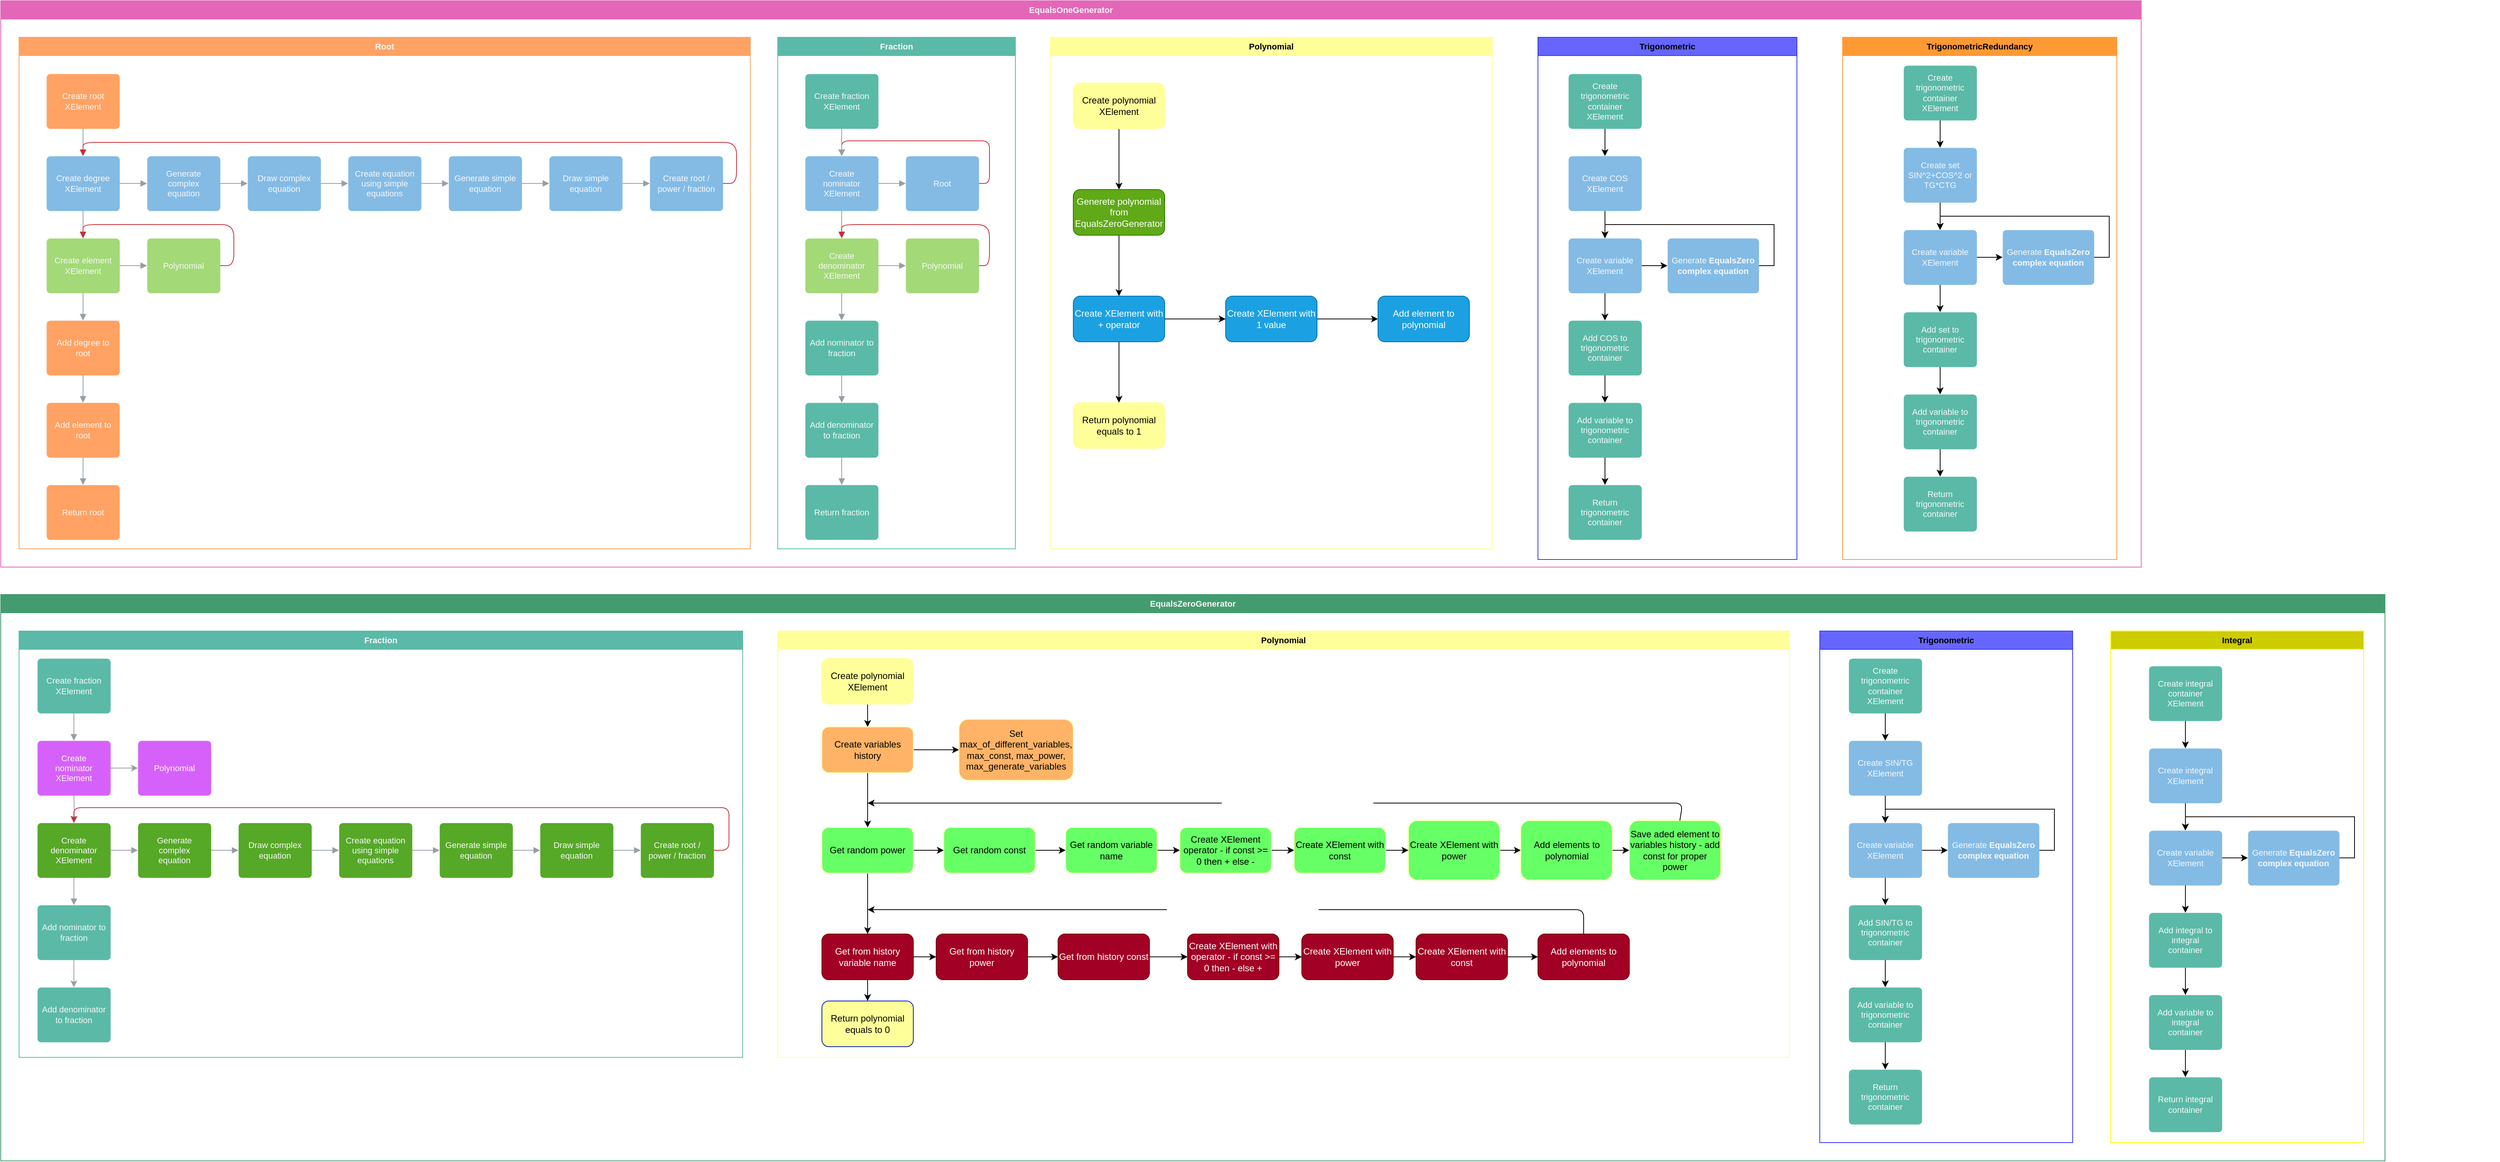 <mxfile version="13.6.5">
    <diagram id="0SnGmBQ4gUtuMeLUTnXq" name="Page-1">
        <mxGraphModel dx="1005" dy="1961" grid="1" gridSize="10" guides="1" tooltips="1" connect="1" arrows="1" fold="1" page="1" pageScale="1" pageWidth="827" pageHeight="1169" math="0" shadow="0">
            <root>
                <mxCell id="0"/>
                <mxCell id="1" parent="0"/>
                <mxCell id="3c72NYzMMBWpRRResMp0-30" value="" style="fillColor=none;strokeColor=none;pointerEvents=0;html=1;whiteSpace=wrap;container=1;collapsible=0;childLayout=stackLayout;resizeParent=1;dropTarget=0;whiteSpace=wrap;fontSize=11;spacing=0;strokeOpacity=100;fillOpacity=100;rounded=1;absoluteArcSize=1;arcSize=9.6;fontColor=#F7F7F7;" parent="1" vertex="1" zOrder="1">
                    <mxGeometry x="72" y="-684" width="2810" height="744" as="geometry"/>
                </mxCell>
                <mxCell id="3c72NYzMMBWpRRResMp0-31" value="EqualsOneGenerator" style="swimlane;html=1;whiteSpace=wrap;container=1;connectable=0;collapsible=0;startSize=24;dropTarget=0;rounded=0;whiteSpace=wrap;fontSize=11;spacing=0;strokeColor=#e466b8;strokeOpacity=100;fillOpacity=100;fillColor=#e466b8;fontSize=11;fontColor=#F7F7F7;" parent="3c72NYzMMBWpRRResMp0-30" vertex="1">
                    <mxGeometry width="2810" height="744" as="geometry"/>
                </mxCell>
                <mxCell id="3c72NYzMMBWpRRResMp0-32" value="" style="fillColor=none;strokeColor=none;pointerEvents=0;html=1;whiteSpace=wrap;container=1;collapsible=0;childLayout=stackLayout;resizeParent=1;dropTarget=0;whiteSpace=wrap;fontSize=11;spacing=0;strokeOpacity=100;rounded=1;absoluteArcSize=1;arcSize=9.6;fontColor=#F7F7F7;" parent="1" vertex="1" zOrder="2">
                    <mxGeometry x="96" y="-636" width="960" height="672" as="geometry"/>
                </mxCell>
                <mxCell id="3c72NYzMMBWpRRResMp0-33" value="Root" style="swimlane;html=1;whiteSpace=wrap;container=1;connectable=0;collapsible=0;startSize=24;dropTarget=0;rounded=0;whiteSpace=wrap;fontSize=11;spacing=0;strokeOpacity=100;fontSize=11;fillColor=#FFA263;fontColor=#F7F7F7;strokeColor=#FFA263;" parent="3c72NYzMMBWpRRResMp0-32" vertex="1">
                    <mxGeometry width="960" height="672" as="geometry"/>
                </mxCell>
                <UserObject label="Create root XElement" lucidchartObjectId="j9iJ4GV~G6Ak" id="3c72NYzMMBWpRRResMp0-34">
                    <mxCell style="html=1;whiteSpace=wrap;;whiteSpace=wrap;fontSize=11;spacing=7;strokeColor=none;strokeOpacity=100;fillOpacity=100;rounded=1;absoluteArcSize=1;arcSize=9.6;strokeWidth=0;fontColor=#F7F7F7;fillColor=#FFA263;" parent="1" vertex="1" zOrder="3">
                        <mxGeometry x="132" y="-588" width="96" height="72" as="geometry"/>
                    </mxCell>
                </UserObject>
                <UserObject label="Create degree XElement" lucidchartObjectId="G9iJ~vtvsN5Q" id="3c72NYzMMBWpRRResMp0-35">
                    <mxCell style="html=1;whiteSpace=wrap;;whiteSpace=wrap;fontSize=11;spacing=7;strokeColor=none;strokeOpacity=100;fillOpacity=100;rounded=1;absoluteArcSize=1;arcSize=9.6;fillColor=#83bbe5;strokeWidth=0;fontColor=#F7F7F7;" parent="1" vertex="1" zOrder="4">
                        <mxGeometry x="132" y="-480" width="96" height="72" as="geometry"/>
                    </mxCell>
                </UserObject>
                <UserObject label="Generate complex equation" lucidchartObjectId="A_iJGswauMV7" id="3c72NYzMMBWpRRResMp0-36">
                    <mxCell style="html=1;whiteSpace=wrap;;whiteSpace=wrap;fontSize=11;spacing=7;strokeColor=none;strokeOpacity=100;fillOpacity=100;rounded=1;absoluteArcSize=1;arcSize=9.6;fillColor=#83bbe5;strokeWidth=0;fontColor=#F7F7F7;" parent="1" vertex="1" zOrder="6">
                        <mxGeometry x="264" y="-480" width="96" height="72" as="geometry"/>
                    </mxCell>
                </UserObject>
                <UserObject label="" lucidchartObjectId="s~iJHLTpT5a3" id="3c72NYzMMBWpRRResMp0-37">
                    <mxCell style="html=1;jettySize=18;whiteSpace=wrap;fontSize=11;strokeColor=#979ea8;rounded=1;arcSize=32;edgeStyle=orthogonalEdgeStyle;startArrow=none;;endArrow=block;endFill=1;;exitX=0.5;exitY=1;exitPerimeter=0;entryX=0.5;entryY=0;entryPerimeter=0;fontColor=#F7F7F7;" parent="1" source="3c72NYzMMBWpRRResMp0-34" target="3c72NYzMMBWpRRResMp0-35" edge="1">
                        <mxGeometry width="100" height="100" relative="1" as="geometry">
                            <Array as="points"/>
                        </mxGeometry>
                    </mxCell>
                </UserObject>
                <UserObject label="" lucidchartObjectId="x~iJX5myr2p2" id="3c72NYzMMBWpRRResMp0-38">
                    <mxCell style="html=1;jettySize=18;whiteSpace=wrap;fontSize=11;strokeColor=#979ea8;rounded=1;arcSize=32;edgeStyle=orthogonalEdgeStyle;startArrow=none;;endArrow=block;endFill=1;;exitX=1;exitY=0.5;exitPerimeter=0;entryX=0;entryY=0.5;entryPerimeter=0;fontColor=#F7F7F7;" parent="1" source="3c72NYzMMBWpRRResMp0-35" target="3c72NYzMMBWpRRResMp0-36" edge="1">
                        <mxGeometry width="100" height="100" relative="1" as="geometry">
                            <Array as="points"/>
                        </mxGeometry>
                    </mxCell>
                </UserObject>
                <UserObject label="Draw complex equation" lucidchartObjectId="NbjJA8Ht16~g" id="3c72NYzMMBWpRRResMp0-39">
                    <mxCell style="html=1;whiteSpace=wrap;;whiteSpace=wrap;fontSize=11;spacing=7;strokeColor=none;strokeOpacity=100;fillOpacity=100;rounded=1;absoluteArcSize=1;arcSize=9.6;fillColor=#83bbe5;strokeWidth=0;fontColor=#F7F7F7;" parent="1" vertex="1" zOrder="11">
                        <mxGeometry x="396" y="-480" width="96" height="72" as="geometry"/>
                    </mxCell>
                </UserObject>
                <UserObject label="Create equation using simple equations" lucidchartObjectId="KcjJqZ6S~8O6" id="3c72NYzMMBWpRRResMp0-40">
                    <mxCell style="html=1;whiteSpace=wrap;;whiteSpace=wrap;fontSize=11;spacing=7;strokeColor=none;strokeOpacity=100;fillOpacity=100;rounded=1;absoluteArcSize=1;arcSize=9.6;fillColor=#83bbe5;strokeWidth=0;fontColor=#F7F7F7;" parent="1" vertex="1" zOrder="12">
                        <mxGeometry x="528" y="-480" width="96" height="72" as="geometry"/>
                    </mxCell>
                </UserObject>
                <UserObject label="" lucidchartObjectId="gdjJUNLpRMKw" id="3c72NYzMMBWpRRResMp0-41">
                    <mxCell style="html=1;jettySize=18;whiteSpace=wrap;fontSize=11;strokeColor=#979ea8;rounded=1;arcSize=32;edgeStyle=orthogonalEdgeStyle;startArrow=none;;endArrow=block;endFill=1;;exitX=1;exitY=0.5;exitPerimeter=0;entryX=0;entryY=0.5;entryPerimeter=0;fontColor=#F7F7F7;" parent="1" source="3c72NYzMMBWpRRResMp0-36" target="3c72NYzMMBWpRRResMp0-39" edge="1">
                        <mxGeometry width="100" height="100" relative="1" as="geometry">
                            <Array as="points"/>
                        </mxGeometry>
                    </mxCell>
                </UserObject>
                <UserObject label="" lucidchartObjectId="ndjJHxfsNDLR" id="3c72NYzMMBWpRRResMp0-42">
                    <mxCell style="html=1;jettySize=18;whiteSpace=wrap;fontSize=11;strokeColor=#979ea8;rounded=1;arcSize=32;edgeStyle=orthogonalEdgeStyle;startArrow=none;;endArrow=block;endFill=1;;exitX=1;exitY=0.5;exitPerimeter=0;entryX=0;entryY=0.5;entryPerimeter=0;fontColor=#F7F7F7;" parent="1" source="3c72NYzMMBWpRRResMp0-39" target="3c72NYzMMBWpRRResMp0-40" edge="1">
                        <mxGeometry width="100" height="100" relative="1" as="geometry">
                            <Array as="points"/>
                        </mxGeometry>
                    </mxCell>
                </UserObject>
                <UserObject label="Generate simple equation" lucidchartObjectId="dejJCthUp2GM" id="3c72NYzMMBWpRRResMp0-43">
                    <mxCell style="html=1;whiteSpace=wrap;;whiteSpace=wrap;fontSize=11;spacing=7;strokeColor=none;strokeOpacity=100;fillOpacity=100;rounded=1;absoluteArcSize=1;arcSize=9.6;fillColor=#83bbe5;strokeWidth=0;fontColor=#F7F7F7;" parent="1" vertex="1" zOrder="15">
                        <mxGeometry x="660" y="-480" width="96" height="72" as="geometry"/>
                    </mxCell>
                </UserObject>
                <UserObject label="Draw simple equation" lucidchartObjectId="dejJoxZSOtq1" id="3c72NYzMMBWpRRResMp0-44">
                    <mxCell style="html=1;whiteSpace=wrap;;whiteSpace=wrap;fontSize=11;spacing=7;strokeColor=none;strokeOpacity=100;fillOpacity=100;rounded=1;absoluteArcSize=1;arcSize=9.6;fillColor=#83bbe5;strokeWidth=0;fontColor=#F7F7F7;" parent="1" vertex="1" zOrder="20">
                        <mxGeometry x="792" y="-480" width="96" height="72" as="geometry"/>
                    </mxCell>
                </UserObject>
                <UserObject label="" lucidchartObjectId="hejJDmJnAnzG" id="3c72NYzMMBWpRRResMp0-45">
                    <mxCell style="html=1;jettySize=18;whiteSpace=wrap;fontSize=11;strokeColor=#979ea8;rounded=1;arcSize=32;edgeStyle=orthogonalEdgeStyle;startArrow=none;;endArrow=block;endFill=1;;exitX=1;exitY=0.5;exitPerimeter=0;entryX=0;entryY=0.5;entryPerimeter=0;fontColor=#F7F7F7;" parent="1" source="3c72NYzMMBWpRRResMp0-40" target="3c72NYzMMBWpRRResMp0-43" edge="1">
                        <mxGeometry width="100" height="100" relative="1" as="geometry">
                            <Array as="points"/>
                        </mxGeometry>
                    </mxCell>
                </UserObject>
                <UserObject label="" lucidchartObjectId="jejJd1WX6FNy" id="3c72NYzMMBWpRRResMp0-46">
                    <mxCell style="html=1;jettySize=18;whiteSpace=wrap;fontSize=11;strokeColor=#979ea8;rounded=1;arcSize=32;edgeStyle=orthogonalEdgeStyle;startArrow=none;;endArrow=block;endFill=1;;exitX=1;exitY=0.5;exitPerimeter=0;entryX=0;entryY=0.5;entryPerimeter=0;fontColor=#F7F7F7;" parent="1" source="3c72NYzMMBWpRRResMp0-43" target="3c72NYzMMBWpRRResMp0-44" edge="1">
                        <mxGeometry width="100" height="100" relative="1" as="geometry">
                            <Array as="points"/>
                        </mxGeometry>
                    </mxCell>
                </UserObject>
                <UserObject label="Create root / power / fraction" lucidchartObjectId="TejJpNvPHg0q" id="3c72NYzMMBWpRRResMp0-47">
                    <mxCell style="html=1;whiteSpace=wrap;;whiteSpace=wrap;fontSize=11;spacing=7;strokeColor=none;strokeOpacity=100;fillOpacity=100;rounded=1;absoluteArcSize=1;arcSize=9.6;fillColor=#83bbe5;strokeWidth=0;fontColor=#F7F7F7;" parent="1" vertex="1" zOrder="24">
                        <mxGeometry x="924" y="-480" width="96" height="72" as="geometry"/>
                    </mxCell>
                </UserObject>
                <UserObject label="" lucidchartObjectId="dfjJMOEse~W." id="3c72NYzMMBWpRRResMp0-48">
                    <mxCell style="html=1;jettySize=18;whiteSpace=wrap;fontSize=11;strokeColor=#979ea8;rounded=1;arcSize=32;edgeStyle=orthogonalEdgeStyle;startArrow=none;;endArrow=block;endFill=1;;exitX=1;exitY=0.5;exitPerimeter=0;entryX=0;entryY=0.5;entryPerimeter=0;fontColor=#F7F7F7;" parent="1" source="3c72NYzMMBWpRRResMp0-44" target="3c72NYzMMBWpRRResMp0-47" edge="1">
                        <mxGeometry width="100" height="100" relative="1" as="geometry">
                            <Array as="points"/>
                        </mxGeometry>
                    </mxCell>
                </UserObject>
                <UserObject label="Create element XElement" lucidchartObjectId="QfjJZImJ_bIk" id="3c72NYzMMBWpRRResMp0-49">
                    <mxCell style="html=1;whiteSpace=wrap;;whiteSpace=wrap;fontSize=11;spacing=7;strokeColor=none;strokeOpacity=100;fillOpacity=100;rounded=1;absoluteArcSize=1;arcSize=9.6;fillColor=#a3d977;strokeWidth=0;fontColor=#F7F7F7;" parent="1" vertex="1" zOrder="27">
                        <mxGeometry x="132" y="-372" width="96" height="72" as="geometry"/>
                    </mxCell>
                </UserObject>
                <UserObject label="" lucidchartObjectId="TfjJ6JftUrr6" id="3c72NYzMMBWpRRResMp0-50">
                    <mxCell style="html=1;jettySize=18;whiteSpace=wrap;fontSize=11;strokeColor=#979ea8;rounded=1;arcSize=32;edgeStyle=orthogonalEdgeStyle;startArrow=none;;endArrow=block;endFill=1;;exitX=0.5;exitY=1;exitPerimeter=0;entryX=0.5;entryY=0;entryPerimeter=0;fontColor=#F7F7F7;" parent="1" source="3c72NYzMMBWpRRResMp0-35" target="3c72NYzMMBWpRRResMp0-49" edge="1">
                        <mxGeometry width="100" height="100" relative="1" as="geometry">
                            <Array as="points"/>
                        </mxGeometry>
                    </mxCell>
                </UserObject>
                <UserObject label="Polynomial" lucidchartObjectId="-fjJ4c.1RSMw" id="3c72NYzMMBWpRRResMp0-51">
                    <mxCell style="html=1;whiteSpace=wrap;;whiteSpace=wrap;fontSize=11;spacing=7;strokeColor=none;strokeOpacity=100;fillOpacity=100;rounded=1;absoluteArcSize=1;arcSize=9.6;fillColor=#a3d977;strokeWidth=0;fontColor=#F7F7F7;" parent="1" vertex="1" zOrder="29">
                        <mxGeometry x="264" y="-372" width="96" height="72" as="geometry"/>
                    </mxCell>
                </UserObject>
                <UserObject label="" lucidchartObjectId="pgjJFLJxLSx5" id="3c72NYzMMBWpRRResMp0-52">
                    <mxCell style="html=1;jettySize=18;whiteSpace=wrap;fontSize=11;strokeColor=#979ea8;rounded=1;arcSize=32;edgeStyle=orthogonalEdgeStyle;startArrow=none;;endArrow=block;endFill=1;;exitX=1;exitY=0.5;exitPerimeter=0;entryX=0;entryY=0.5;entryPerimeter=0;fontColor=#F7F7F7;" parent="1" source="3c72NYzMMBWpRRResMp0-49" target="3c72NYzMMBWpRRResMp0-51" edge="1">
                        <mxGeometry width="100" height="100" relative="1" as="geometry">
                            <Array as="points"/>
                        </mxGeometry>
                    </mxCell>
                </UserObject>
                <UserObject label="" lucidchartObjectId="xhjJlCwRIMl3" id="3c72NYzMMBWpRRResMp0-53">
                    <mxCell style="html=1;jettySize=18;whiteSpace=wrap;fontSize=11;strokeOpacity=100;rounded=1;arcSize=32;edgeStyle=orthogonalEdgeStyle;startArrow=none;;endArrow=block;endFill=1;;exitX=1;exitY=0.5;exitPerimeter=0;entryX=0.5;entryY=0;entryPerimeter=0;strokeColor=#C92D39;fontColor=#F7F7F7;" parent="1" source="3c72NYzMMBWpRRResMp0-47" target="3c72NYzMMBWpRRResMp0-35" edge="1">
                        <mxGeometry width="100" height="100" relative="1" as="geometry">
                            <Array as="points">
                                <mxPoint x="1038" y="-444"/>
                                <mxPoint x="1038" y="-498"/>
                                <mxPoint x="180" y="-498"/>
                            </Array>
                        </mxGeometry>
                    </mxCell>
                </UserObject>
                <UserObject label="" lucidchartObjectId="4jjJMvg9lSae" id="3c72NYzMMBWpRRResMp0-54">
                    <mxCell style="html=1;jettySize=18;whiteSpace=wrap;fontSize=11;strokeOpacity=100;rounded=1;arcSize=32;edgeStyle=orthogonalEdgeStyle;startArrow=none;;endArrow=block;endFill=1;;exitX=1;exitY=0.5;exitPerimeter=0;entryX=0.5;entryY=0;entryPerimeter=0;strokeColor=#C92D39;fontColor=#F7F7F7;" parent="1" source="3c72NYzMMBWpRRResMp0-51" target="3c72NYzMMBWpRRResMp0-49" edge="1">
                        <mxGeometry width="100" height="100" relative="1" as="geometry">
                            <Array as="points">
                                <mxPoint x="378" y="-336"/>
                                <mxPoint x="378" y="-390"/>
                                <mxPoint x="180" y="-390"/>
                            </Array>
                        </mxGeometry>
                    </mxCell>
                </UserObject>
                <UserObject label="Add degree to root" lucidchartObjectId="tkjJnXVD38OM" id="3c72NYzMMBWpRRResMp0-55">
                    <mxCell style="html=1;whiteSpace=wrap;;whiteSpace=wrap;fontSize=11;spacing=7;strokeColor=none;strokeOpacity=100;fillOpacity=100;rounded=1;absoluteArcSize=1;arcSize=9.6;strokeWidth=0;fontColor=#F7F7F7;fillColor=#FFA263;" parent="1" vertex="1" zOrder="33">
                        <mxGeometry x="132" y="-264" width="96" height="72" as="geometry"/>
                    </mxCell>
                </UserObject>
                <UserObject label="Add element to root" lucidchartObjectId="ykjJpGk~YijM" id="3c72NYzMMBWpRRResMp0-56">
                    <mxCell style="html=1;whiteSpace=wrap;;whiteSpace=wrap;fontSize=11;spacing=7;strokeColor=none;strokeOpacity=100;fillOpacity=100;rounded=1;absoluteArcSize=1;arcSize=9.6;strokeWidth=0;fontColor=#F7F7F7;fillColor=#FFA263;" parent="1" vertex="1" zOrder="34">
                        <mxGeometry x="132" y="-156" width="96" height="72" as="geometry"/>
                    </mxCell>
                </UserObject>
                <UserObject label="Return root" lucidchartObjectId="GkjJeUwoOWyH" id="3c72NYzMMBWpRRResMp0-57">
                    <mxCell style="html=1;whiteSpace=wrap;;whiteSpace=wrap;fontSize=11;spacing=7;strokeColor=none;strokeOpacity=100;fillOpacity=100;rounded=1;absoluteArcSize=1;arcSize=9.6;strokeWidth=0;fontColor=#F7F7F7;fillColor=#FFA263;" parent="1" vertex="1" zOrder="35">
                        <mxGeometry x="132" y="-48" width="96" height="72" as="geometry"/>
                    </mxCell>
                </UserObject>
                <UserObject label="" lucidchartObjectId="cljJaksO~uRB" id="3c72NYzMMBWpRRResMp0-58">
                    <mxCell style="html=1;jettySize=18;whiteSpace=wrap;fontSize=11;strokeColor=#979ea8;rounded=1;arcSize=32;edgeStyle=orthogonalEdgeStyle;startArrow=none;;endArrow=block;endFill=1;;exitX=0.5;exitY=1;exitPerimeter=0;entryX=0.5;entryY=0;entryPerimeter=0;fontColor=#F7F7F7;" parent="1" source="3c72NYzMMBWpRRResMp0-49" target="3c72NYzMMBWpRRResMp0-55" edge="1">
                        <mxGeometry width="100" height="100" relative="1" as="geometry">
                            <Array as="points"/>
                        </mxGeometry>
                    </mxCell>
                </UserObject>
                <UserObject label="" lucidchartObjectId="eljJLeCM6OyD" id="3c72NYzMMBWpRRResMp0-59">
                    <mxCell style="html=1;jettySize=18;whiteSpace=wrap;fontSize=11;strokeColor=#979ea8;rounded=1;arcSize=32;edgeStyle=orthogonalEdgeStyle;startArrow=none;;endArrow=block;endFill=1;;exitX=0.5;exitY=1;exitPerimeter=0;entryX=0.5;entryY=0;entryPerimeter=0;fontColor=#F7F7F7;" parent="1" source="3c72NYzMMBWpRRResMp0-55" target="3c72NYzMMBWpRRResMp0-56" edge="1">
                        <mxGeometry width="100" height="100" relative="1" as="geometry">
                            <Array as="points"/>
                        </mxGeometry>
                    </mxCell>
                </UserObject>
                <UserObject label="" lucidchartObjectId="fljJk~5hCLzN" id="3c72NYzMMBWpRRResMp0-60">
                    <mxCell style="html=1;jettySize=18;whiteSpace=wrap;fontSize=11;strokeColor=#979ea8;rounded=1;arcSize=32;edgeStyle=orthogonalEdgeStyle;startArrow=none;;endArrow=block;endFill=1;;exitX=0.5;exitY=1;exitPerimeter=0;entryX=0.5;entryY=0;entryPerimeter=0;fontColor=#F7F7F7;" parent="1" source="3c72NYzMMBWpRRResMp0-56" target="3c72NYzMMBWpRRResMp0-57" edge="1">
                        <mxGeometry width="100" height="100" relative="1" as="geometry">
                            <Array as="points"/>
                        </mxGeometry>
                    </mxCell>
                </UserObject>
                <mxCell id="3c72NYzMMBWpRRResMp0-61" value="" style="fillColor=none;strokeColor=none;pointerEvents=0;html=1;whiteSpace=wrap;container=1;collapsible=0;childLayout=stackLayout;resizeParent=1;dropTarget=0;whiteSpace=wrap;fontSize=11;spacing=0;strokeOpacity=100;rounded=1;absoluteArcSize=1;arcSize=9.6;fontColor=#F7F7F7;" parent="1" vertex="1" zOrder="39">
                    <mxGeometry x="1092" y="-636" width="312" height="672" as="geometry"/>
                </mxCell>
                <mxCell id="3c72NYzMMBWpRRResMp0-62" value="Fraction" style="swimlane;html=1;whiteSpace=wrap;container=1;connectable=0;collapsible=0;startSize=24;dropTarget=0;rounded=0;whiteSpace=wrap;fontSize=11;spacing=0;strokeColor=#5abaa7;strokeOpacity=100;fillColor=#ffffff;fontSize=11;fillColor=#5abaa7;fontColor=#F7F7F7;" parent="3c72NYzMMBWpRRResMp0-61" vertex="1">
                    <mxGeometry width="312" height="672" as="geometry"/>
                </mxCell>
                <UserObject label="Create fraction XElement" lucidchartObjectId="_njJJdkaCANs" id="3c72NYzMMBWpRRResMp0-63">
                    <mxCell style="html=1;whiteSpace=wrap;;whiteSpace=wrap;fontSize=11;spacing=7;strokeColor=none;strokeOpacity=100;fillOpacity=100;rounded=1;absoluteArcSize=1;arcSize=9.6;fillColor=#5abaa7;strokeWidth=0;fontColor=#F7F7F7;" parent="1" vertex="1" zOrder="40">
                        <mxGeometry x="1128" y="-588" width="96" height="72" as="geometry"/>
                    </mxCell>
                </UserObject>
                <UserObject label="Create nominator XElement" lucidchartObjectId="_njJz52jtMIH" id="3c72NYzMMBWpRRResMp0-64">
                    <mxCell style="html=1;whiteSpace=wrap;;whiteSpace=wrap;fontSize=11;spacing=7;strokeColor=none;strokeOpacity=100;fillOpacity=100;rounded=1;absoluteArcSize=1;arcSize=9.6;fillColor=#83bbe5;strokeWidth=0;fontColor=#F7F7F7;" parent="1" vertex="1" zOrder="41">
                        <mxGeometry x="1128" y="-480" width="96" height="72" as="geometry"/>
                    </mxCell>
                </UserObject>
                <mxCell id="23" style="edgeStyle=orthogonalEdgeStyle;rounded=1;orthogonalLoop=1;jettySize=auto;html=1;entryX=0.5;entryY=0;entryDx=0;entryDy=0;fontColor=#F7F7F7;strokeColor=#C92D39;" parent="1" source="3c72NYzMMBWpRRResMp0-65" target="3c72NYzMMBWpRRResMp0-64" edge="1">
                    <mxGeometry relative="1" as="geometry">
                        <Array as="points">
                            <mxPoint x="1370" y="-444"/>
                            <mxPoint x="1370" y="-500"/>
                            <mxPoint x="1176" y="-500"/>
                        </Array>
                    </mxGeometry>
                </mxCell>
                <UserObject label="Root" lucidchartObjectId="_njJAFSfT-l3" id="3c72NYzMMBWpRRResMp0-65">
                    <mxCell style="html=1;whiteSpace=wrap;;whiteSpace=wrap;fontSize=11;spacing=7;strokeColor=none;strokeOpacity=100;fillOpacity=100;rounded=1;absoluteArcSize=1;arcSize=9.6;fillColor=#83bbe5;strokeWidth=0;fontColor=#F7F7F7;" parent="1" vertex="1" zOrder="43">
                        <mxGeometry x="1260" y="-480" width="96" height="72" as="geometry"/>
                    </mxCell>
                </UserObject>
                <UserObject label="" lucidchartObjectId="_njJG0N6bqRq" id="3c72NYzMMBWpRRResMp0-66">
                    <mxCell style="html=1;jettySize=18;whiteSpace=wrap;fontSize=11;strokeColor=#979ea8;rounded=1;arcSize=32;edgeStyle=orthogonalEdgeStyle;startArrow=none;;endArrow=block;endFill=1;;exitX=0.5;exitY=1;exitPerimeter=0;entryX=0.5;entryY=0;entryPerimeter=0;fontColor=#F7F7F7;" parent="1" source="3c72NYzMMBWpRRResMp0-63" target="3c72NYzMMBWpRRResMp0-64" edge="1">
                        <mxGeometry width="100" height="100" relative="1" as="geometry">
                            <Array as="points"/>
                        </mxGeometry>
                    </mxCell>
                </UserObject>
                <UserObject label="" lucidchartObjectId="_njJs8EW_TYN" id="3c72NYzMMBWpRRResMp0-67">
                    <mxCell style="html=1;jettySize=18;whiteSpace=wrap;fontSize=11;strokeColor=#979ea8;rounded=1;arcSize=32;edgeStyle=orthogonalEdgeStyle;startArrow=none;;endArrow=block;endFill=1;;exitX=1;exitY=0.5;exitPerimeter=0;entryX=0;entryY=0.5;entryPerimeter=0;fontColor=#F7F7F7;" parent="1" source="3c72NYzMMBWpRRResMp0-64" target="3c72NYzMMBWpRRResMp0-65" edge="1">
                        <mxGeometry width="100" height="100" relative="1" as="geometry">
                            <Array as="points"/>
                        </mxGeometry>
                    </mxCell>
                </UserObject>
                <UserObject label="Create denominator XElement" lucidchartObjectId="_njJrceckbfD" id="3c72NYzMMBWpRRResMp0-69">
                    <mxCell style="html=1;whiteSpace=wrap;;whiteSpace=wrap;fontSize=11;spacing=7;strokeColor=none;strokeOpacity=100;fillOpacity=100;rounded=1;absoluteArcSize=1;arcSize=9.6;fillColor=#a3d977;strokeWidth=0;fontColor=#F7F7F7;" parent="1" vertex="1" zOrder="64">
                        <mxGeometry x="1128" y="-372" width="96" height="72" as="geometry"/>
                    </mxCell>
                </UserObject>
                <UserObject label="" lucidchartObjectId="_njJT1JX9jyq" id="3c72NYzMMBWpRRResMp0-70">
                    <mxCell style="html=1;jettySize=18;whiteSpace=wrap;fontSize=11;strokeColor=#979ea8;rounded=1;arcSize=32;edgeStyle=orthogonalEdgeStyle;startArrow=none;;endArrow=block;endFill=1;;exitX=0.5;exitY=1;exitPerimeter=0;entryX=0.5;entryY=0;entryPerimeter=0;fontColor=#F7F7F7;" parent="1" source="3c72NYzMMBWpRRResMp0-64" target="3c72NYzMMBWpRRResMp0-69" edge="1">
                        <mxGeometry width="100" height="100" relative="1" as="geometry">
                            <Array as="points"/>
                        </mxGeometry>
                    </mxCell>
                </UserObject>
                <UserObject label="Polynomial" lucidchartObjectId="_njJYxuvddRj" id="3c72NYzMMBWpRRResMp0-71">
                    <mxCell style="html=1;whiteSpace=wrap;;whiteSpace=wrap;fontSize=11;spacing=7;strokeColor=none;strokeOpacity=100;fillOpacity=100;rounded=1;absoluteArcSize=1;arcSize=9.6;fillColor=#a3d977;strokeWidth=0;fontColor=#F7F7F7;" parent="1" vertex="1" zOrder="66">
                        <mxGeometry x="1260" y="-372" width="96" height="72" as="geometry"/>
                    </mxCell>
                </UserObject>
                <UserObject label="" lucidchartObjectId="_njJgZZK-7y9" id="3c72NYzMMBWpRRResMp0-72">
                    <mxCell style="html=1;jettySize=18;whiteSpace=wrap;fontSize=11;strokeColor=#979ea8;rounded=1;arcSize=32;edgeStyle=orthogonalEdgeStyle;startArrow=none;;endArrow=block;endFill=1;;exitX=1;exitY=0.5;exitPerimeter=0;entryX=0;entryY=0.5;entryPerimeter=0;fontColor=#F7F7F7;" parent="1" source="3c72NYzMMBWpRRResMp0-69" target="3c72NYzMMBWpRRResMp0-71" edge="1">
                        <mxGeometry width="100" height="100" relative="1" as="geometry">
                            <Array as="points"/>
                        </mxGeometry>
                    </mxCell>
                </UserObject>
                <UserObject label="" lucidchartObjectId="_njJnA8kjQtY" id="3c72NYzMMBWpRRResMp0-73">
                    <mxCell style="html=1;jettySize=18;whiteSpace=wrap;fontSize=11;strokeOpacity=100;rounded=1;arcSize=32;edgeStyle=orthogonalEdgeStyle;startArrow=none;;endArrow=block;endFill=1;;exitX=1;exitY=0.5;exitPerimeter=0;entryX=0.5;entryY=0;entryPerimeter=0;fontColor=#F7F7F7;strokeColor=#C92D39;" parent="1" source="3c72NYzMMBWpRRResMp0-71" target="3c72NYzMMBWpRRResMp0-69" edge="1">
                        <mxGeometry width="100" height="100" relative="1" as="geometry">
                            <Array as="points">
                                <mxPoint x="1370" y="-336"/>
                                <mxPoint x="1370" y="-390"/>
                                <mxPoint x="1176" y="-390"/>
                            </Array>
                        </mxGeometry>
                    </mxCell>
                </UserObject>
                <UserObject label="Add nominator to fraction" lucidchartObjectId="_njJBlh0h99x" id="3c72NYzMMBWpRRResMp0-74">
                    <mxCell style="html=1;whiteSpace=wrap;;whiteSpace=wrap;fontSize=11;spacing=7;strokeColor=none;strokeOpacity=100;fillOpacity=100;rounded=1;absoluteArcSize=1;arcSize=9.6;fillColor=#5abaa7;strokeWidth=0;fontColor=#F7F7F7;" parent="1" vertex="1" zOrder="70">
                        <mxGeometry x="1128" y="-264" width="96" height="72" as="geometry"/>
                    </mxCell>
                </UserObject>
                <UserObject label="Add denominator to fraction" lucidchartObjectId="_njJ70tkiL~t" id="3c72NYzMMBWpRRResMp0-75">
                    <mxCell style="html=1;whiteSpace=wrap;;whiteSpace=wrap;fontSize=11;spacing=7;strokeColor=none;strokeOpacity=100;fillOpacity=100;rounded=1;absoluteArcSize=1;arcSize=9.6;fillColor=#5abaa7;strokeWidth=0;fontColor=#F7F7F7;" parent="1" vertex="1" zOrder="71">
                        <mxGeometry x="1128" y="-156" width="96" height="72" as="geometry"/>
                    </mxCell>
                </UserObject>
                <UserObject label="Return fraction" lucidchartObjectId="_njJ0L~156CR" id="3c72NYzMMBWpRRResMp0-76">
                    <mxCell style="html=1;whiteSpace=wrap;;whiteSpace=wrap;fontSize=11;spacing=7;strokeColor=none;strokeOpacity=100;fillOpacity=100;rounded=1;absoluteArcSize=1;arcSize=9.6;fillColor=#5abaa7;strokeWidth=0;fontColor=#F7F7F7;" parent="1" vertex="1" zOrder="72">
                        <mxGeometry x="1128" y="-48" width="96" height="72" as="geometry"/>
                    </mxCell>
                </UserObject>
                <UserObject label="" lucidchartObjectId="_njJz0pfd_Ss" id="3c72NYzMMBWpRRResMp0-77">
                    <mxCell style="html=1;jettySize=18;whiteSpace=wrap;fontSize=11;strokeColor=#979ea8;rounded=1;arcSize=32;edgeStyle=orthogonalEdgeStyle;startArrow=none;;endArrow=block;endFill=1;;exitX=0.5;exitY=1;exitPerimeter=0;entryX=0.5;entryY=0;entryPerimeter=0;fontColor=#F7F7F7;" parent="1" source="3c72NYzMMBWpRRResMp0-69" target="3c72NYzMMBWpRRResMp0-74" edge="1">
                        <mxGeometry width="100" height="100" relative="1" as="geometry">
                            <Array as="points"/>
                        </mxGeometry>
                    </mxCell>
                </UserObject>
                <UserObject label="" lucidchartObjectId="_njJmO85f1AN" id="3c72NYzMMBWpRRResMp0-78">
                    <mxCell style="html=1;jettySize=18;whiteSpace=wrap;fontSize=11;strokeColor=#979ea8;rounded=1;arcSize=32;edgeStyle=orthogonalEdgeStyle;startArrow=none;;endArrow=block;endFill=1;;exitX=0.5;exitY=1;exitPerimeter=0;entryX=0.5;entryY=0;entryPerimeter=0;fontColor=#F7F7F7;" parent="1" source="3c72NYzMMBWpRRResMp0-74" target="3c72NYzMMBWpRRResMp0-75" edge="1">
                        <mxGeometry width="100" height="100" relative="1" as="geometry">
                            <Array as="points"/>
                        </mxGeometry>
                    </mxCell>
                </UserObject>
                <UserObject label="" lucidchartObjectId="_njJ9Hqua-h5" id="3c72NYzMMBWpRRResMp0-79">
                    <mxCell style="html=1;jettySize=18;whiteSpace=wrap;fontSize=11;strokeColor=#979ea8;rounded=1;arcSize=32;edgeStyle=orthogonalEdgeStyle;startArrow=none;;endArrow=block;endFill=1;;exitX=0.5;exitY=1;exitPerimeter=0;entryX=0.5;entryY=0;entryPerimeter=0;fontColor=#F7F7F7;" parent="1" source="3c72NYzMMBWpRRResMp0-75" target="3c72NYzMMBWpRRResMp0-76" edge="1">
                        <mxGeometry width="100" height="100" relative="1" as="geometry">
                            <Array as="points"/>
                        </mxGeometry>
                    </mxCell>
                </UserObject>
                <mxCell id="3c72NYzMMBWpRRResMp0-80" value="" style="fillColor=none;strokeColor=none;pointerEvents=0;html=1;whiteSpace=wrap;container=1;collapsible=0;childLayout=stackLayout;resizeParent=1;dropTarget=0;whiteSpace=wrap;fontSize=11;spacing=0;strokeOpacity=100;fillOpacity=100;rounded=1;absoluteArcSize=1;arcSize=9.6;fontColor=#F7F7F7;" parent="1" vertex="1" zOrder="76">
                    <mxGeometry x="72" y="96" width="3280" height="744" as="geometry"/>
                </mxCell>
                <mxCell id="3c72NYzMMBWpRRResMp0-81" value="EqualsZeroGenerator" style="swimlane;html=1;whiteSpace=wrap;container=1;connectable=0;collapsible=0;startSize=24;dropTarget=0;rounded=0;whiteSpace=wrap;fontSize=11;spacing=0;strokeOpacity=100;fillOpacity=100;fontSize=11;fillColor=#439C6F;strokeColor=#439C6F;fontColor=#F7F7F7;" parent="3c72NYzMMBWpRRResMp0-80" vertex="1">
                    <mxGeometry width="3130" height="744" as="geometry"/>
                </mxCell>
                <mxCell id="3c72NYzMMBWpRRResMp0-82" value="" style="fillColor=none;strokeColor=none;pointerEvents=0;html=1;whiteSpace=wrap;container=1;collapsible=0;childLayout=stackLayout;resizeParent=1;dropTarget=0;whiteSpace=wrap;fontSize=11;spacing=0;strokeOpacity=100;rounded=1;absoluteArcSize=1;arcSize=9.6;fontColor=#F7F7F7;" parent="1" vertex="1" zOrder="77">
                    <mxGeometry x="96" y="144" width="950" height="560" as="geometry"/>
                </mxCell>
                <mxCell id="3c72NYzMMBWpRRResMp0-83" value="Fraction" style="swimlane;html=1;whiteSpace=wrap;container=1;connectable=0;collapsible=0;startSize=24;dropTarget=0;rounded=0;whiteSpace=wrap;fontSize=11;spacing=0;strokeColor=#5abaa7;strokeOpacity=100;fillColor=#ffffff;fontSize=11;fillColor=#5abaa7;fontColor=#F7F7F7;" parent="3c72NYzMMBWpRRResMp0-82" vertex="1">
                    <mxGeometry width="950" height="560" as="geometry"/>
                </mxCell>
                <UserObject label="Create fraction XElement" lucidchartObjectId="nujJUQ7Vo-Vc" id="3c72NYzMMBWpRRResMp0-84">
                    <mxCell style="html=1;whiteSpace=wrap;;whiteSpace=wrap;fontSize=11;spacing=7;strokeColor=none;strokeOpacity=100;fillOpacity=100;rounded=1;absoluteArcSize=1;arcSize=9.6;fillColor=#5abaa7;strokeWidth=0;fontColor=#F7F7F7;" parent="1" vertex="1" zOrder="78">
                        <mxGeometry x="120" y="180" width="96" height="72" as="geometry"/>
                    </mxCell>
                </UserObject>
                <mxCell id="2" style="edgeStyle=orthogonalEdgeStyle;rounded=0;orthogonalLoop=1;jettySize=auto;html=1;entryX=0;entryY=0.5;entryDx=0;entryDy=0;strokeColor=#979EA8;fontColor=#F7F7F7;" parent="1" source="3c72NYzMMBWpRRResMp0-85" target="3c72NYzMMBWpRRResMp0-86" edge="1">
                    <mxGeometry relative="1" as="geometry"/>
                </mxCell>
                <UserObject label="Create nominator XElement" lucidchartObjectId="nujJh_vqDFvC" id="3c72NYzMMBWpRRResMp0-85">
                    <mxCell style="html=1;whiteSpace=wrap;;whiteSpace=wrap;fontSize=11;spacing=7;strokeColor=none;strokeOpacity=100;fillOpacity=100;rounded=1;absoluteArcSize=1;arcSize=9.6;strokeWidth=0;fillColor=#D661FA;fontColor=#F7F7F7;" parent="1" vertex="1" zOrder="79">
                        <mxGeometry x="120" y="288" width="96" height="72" as="geometry"/>
                    </mxCell>
                </UserObject>
                <UserObject label="Polynomial" lucidchartObjectId="nujJEbyo1.pm" id="3c72NYzMMBWpRRResMp0-86">
                    <mxCell style="html=1;whiteSpace=wrap;;whiteSpace=wrap;fontSize=11;spacing=7;strokeColor=none;strokeOpacity=100;fillOpacity=100;rounded=1;absoluteArcSize=1;arcSize=9.6;strokeWidth=0;fillColor=#D661FA;fontColor=#F7F7F7;" parent="1" vertex="1" zOrder="81">
                        <mxGeometry x="252" y="288" width="96" height="72" as="geometry"/>
                    </mxCell>
                </UserObject>
                <UserObject label="" lucidchartObjectId="nujJ3DwXUTmJ" id="3c72NYzMMBWpRRResMp0-87">
                    <mxCell style="html=1;jettySize=18;whiteSpace=wrap;fontSize=11;rounded=1;arcSize=32;edgeStyle=orthogonalEdgeStyle;startArrow=none;;endArrow=block;endFill=1;;exitX=0.5;exitY=1;exitPerimeter=0;entryX=0.5;entryY=0;entryPerimeter=0;strokeColor=#979EA8;fontColor=#F7F7F7;" parent="1" source="3c72NYzMMBWpRRResMp0-84" target="3c72NYzMMBWpRRResMp0-85" edge="1">
                        <mxGeometry width="100" height="100" relative="1" as="geometry">
                            <Array as="points"/>
                        </mxGeometry>
                    </mxCell>
                </UserObject>
                <UserObject label="Create denominator XElement" lucidchartObjectId="nujJHs.89uZi" id="3c72NYzMMBWpRRResMp0-88">
                    <mxCell style="html=1;whiteSpace=wrap;;whiteSpace=wrap;fontSize=11;spacing=7;strokeColor=none;strokeOpacity=100;fillOpacity=100;rounded=1;absoluteArcSize=1;arcSize=9.6;strokeWidth=0;fontColor=#F7F7F7;fillColor=#56A827;" parent="1" vertex="1" zOrder="102">
                        <mxGeometry x="120" y="396" width="96" height="72" as="geometry"/>
                    </mxCell>
                </UserObject>
                <UserObject label="" lucidchartObjectId="nujJVIBsAYVJ" id="3c72NYzMMBWpRRResMp0-90">
                    <mxCell style="html=1;jettySize=18;whiteSpace=wrap;fontSize=11;strokeColor=#979ea8;rounded=1;arcSize=32;edgeStyle=orthogonalEdgeStyle;startArrow=none;;endArrow=block;endFill=1;;exitX=1;exitY=0.5;exitPerimeter=0;entryX=0;entryY=0.5;entryPerimeter=0;fontColor=#F7F7F7;" parent="1" source="3c72NYzMMBWpRRResMp0-88" edge="1">
                        <mxGeometry width="100" height="100" relative="1" as="geometry">
                            <Array as="points"/>
                            <mxPoint x="252" y="432" as="targetPoint"/>
                        </mxGeometry>
                    </mxCell>
                </UserObject>
                <mxCell id="19" style="edgeStyle=orthogonalEdgeStyle;rounded=1;orthogonalLoop=1;jettySize=auto;html=1;entryX=0.5;entryY=0;entryDx=0;entryDy=0;strokeColor=#979EA8;fontColor=#F7F7F7;" parent="1" source="3c72NYzMMBWpRRResMp0-92" target="3c72NYzMMBWpRRResMp0-93" edge="1">
                    <mxGeometry relative="1" as="geometry"/>
                </mxCell>
                <UserObject label="Add nominator to fraction" lucidchartObjectId="nujJOJ1mvxGz" id="3c72NYzMMBWpRRResMp0-92">
                    <mxCell style="html=1;whiteSpace=wrap;;whiteSpace=wrap;fontSize=11;spacing=7;strokeColor=none;strokeOpacity=100;fillOpacity=100;rounded=1;absoluteArcSize=1;arcSize=9.6;fillColor=#5abaa7;strokeWidth=0;fontColor=#F7F7F7;" parent="1" vertex="1" zOrder="108">
                        <mxGeometry x="120" y="504" width="96" height="72" as="geometry"/>
                    </mxCell>
                </UserObject>
                <UserObject label="Add denominator to fraction" lucidchartObjectId="nujJkrba2PbI" id="3c72NYzMMBWpRRResMp0-93">
                    <mxCell style="html=1;whiteSpace=wrap;;whiteSpace=wrap;fontSize=11;spacing=7;strokeColor=none;strokeOpacity=100;fillOpacity=100;rounded=1;absoluteArcSize=1;arcSize=9.6;fillColor=#5abaa7;strokeWidth=0;fontColor=#F7F7F7;" parent="1" vertex="1" zOrder="109">
                        <mxGeometry x="120" y="612" width="96" height="72" as="geometry"/>
                    </mxCell>
                </UserObject>
                <UserObject label="" lucidchartObjectId="nujJQsMhO0f-" id="3c72NYzMMBWpRRResMp0-94">
                    <mxCell style="html=1;jettySize=18;whiteSpace=wrap;fontSize=11;rounded=1;arcSize=32;edgeStyle=orthogonalEdgeStyle;startArrow=none;;endArrow=block;endFill=1;;exitX=0.5;exitY=1;exitPerimeter=0;entryX=0.5;entryY=0;entryPerimeter=0;strokeColor=#979EA8;fontColor=#F7F7F7;" parent="1" source="3c72NYzMMBWpRRResMp0-88" target="3c72NYzMMBWpRRResMp0-92" edge="1">
                        <mxGeometry width="100" height="100" relative="1" as="geometry">
                            <Array as="points"/>
                        </mxGeometry>
                    </mxCell>
                </UserObject>
                <UserObject label="Generate complex equation" lucidchartObjectId="A_iJGswauMV7" id="3">
                    <mxCell style="html=1;whiteSpace=wrap;;whiteSpace=wrap;fontSize=11;spacing=7;strokeColor=none;strokeOpacity=100;fillOpacity=100;rounded=1;absoluteArcSize=1;arcSize=9.6;strokeWidth=0;fontColor=#F7F7F7;fillColor=#56A827;" parent="1" vertex="1" zOrder="6">
                        <mxGeometry x="252" y="396" width="96" height="72" as="geometry"/>
                    </mxCell>
                </UserObject>
                <UserObject label="Draw complex equation" lucidchartObjectId="NbjJA8Ht16~g" id="4">
                    <mxCell style="html=1;whiteSpace=wrap;;whiteSpace=wrap;fontSize=11;spacing=7;strokeColor=none;strokeOpacity=100;fillOpacity=100;rounded=1;absoluteArcSize=1;arcSize=9.6;strokeWidth=0;fontColor=#F7F7F7;fillColor=#56A827;" parent="1" vertex="1" zOrder="11">
                        <mxGeometry x="384" y="396" width="96" height="72" as="geometry"/>
                    </mxCell>
                </UserObject>
                <UserObject label="Create equation using simple equations" lucidchartObjectId="KcjJqZ6S~8O6" id="5">
                    <mxCell style="html=1;whiteSpace=wrap;;whiteSpace=wrap;fontSize=11;spacing=7;strokeColor=none;strokeOpacity=100;fillOpacity=100;rounded=1;absoluteArcSize=1;arcSize=9.6;strokeWidth=0;fontColor=#F7F7F7;fillColor=#56A827;" parent="1" vertex="1" zOrder="12">
                        <mxGeometry x="516" y="396" width="96" height="72" as="geometry"/>
                    </mxCell>
                </UserObject>
                <UserObject label="" lucidchartObjectId="gdjJUNLpRMKw" id="6">
                    <mxCell style="html=1;jettySize=18;whiteSpace=wrap;fontSize=11;strokeColor=#979ea8;rounded=1;arcSize=32;edgeStyle=orthogonalEdgeStyle;startArrow=none;;endArrow=block;endFill=1;;exitX=1;exitY=0.5;exitPerimeter=0;entryX=0;entryY=0.5;entryPerimeter=0;fontColor=#F7F7F7;" parent="1" source="3" target="4" edge="1">
                        <mxGeometry width="100" height="100" relative="1" as="geometry">
                            <Array as="points"/>
                        </mxGeometry>
                    </mxCell>
                </UserObject>
                <UserObject label="" lucidchartObjectId="ndjJHxfsNDLR" id="7">
                    <mxCell style="html=1;jettySize=18;whiteSpace=wrap;fontSize=11;strokeColor=#979ea8;rounded=1;arcSize=32;edgeStyle=orthogonalEdgeStyle;startArrow=none;;endArrow=block;endFill=1;;exitX=1;exitY=0.5;exitPerimeter=0;entryX=0;entryY=0.5;entryPerimeter=0;fontColor=#F7F7F7;" parent="1" source="4" target="5" edge="1">
                        <mxGeometry width="100" height="100" relative="1" as="geometry">
                            <Array as="points"/>
                        </mxGeometry>
                    </mxCell>
                </UserObject>
                <UserObject label="Generate simple equation" lucidchartObjectId="dejJCthUp2GM" id="8">
                    <mxCell style="html=1;whiteSpace=wrap;;whiteSpace=wrap;fontSize=11;spacing=7;strokeColor=none;strokeOpacity=100;fillOpacity=100;rounded=1;absoluteArcSize=1;arcSize=9.6;strokeWidth=0;fontColor=#F7F7F7;fillColor=#56A827;" parent="1" vertex="1" zOrder="15">
                        <mxGeometry x="648" y="396" width="96" height="72" as="geometry"/>
                    </mxCell>
                </UserObject>
                <UserObject label="Draw simple equation" lucidchartObjectId="dejJoxZSOtq1" id="9">
                    <mxCell style="html=1;whiteSpace=wrap;;whiteSpace=wrap;fontSize=11;spacing=7;strokeColor=none;strokeOpacity=100;fillOpacity=100;rounded=1;absoluteArcSize=1;arcSize=9.6;strokeWidth=0;fontColor=#F7F7F7;fillColor=#56A827;" parent="1" vertex="1" zOrder="20">
                        <mxGeometry x="780" y="396" width="96" height="72" as="geometry"/>
                    </mxCell>
                </UserObject>
                <UserObject label="" lucidchartObjectId="hejJDmJnAnzG" id="10">
                    <mxCell style="html=1;jettySize=18;whiteSpace=wrap;fontSize=11;strokeColor=#979ea8;rounded=1;arcSize=32;edgeStyle=orthogonalEdgeStyle;startArrow=none;;endArrow=block;endFill=1;;exitX=1;exitY=0.5;exitPerimeter=0;entryX=0;entryY=0.5;entryPerimeter=0;fontColor=#F7F7F7;" parent="1" source="5" target="8" edge="1">
                        <mxGeometry width="100" height="100" relative="1" as="geometry">
                            <Array as="points"/>
                        </mxGeometry>
                    </mxCell>
                </UserObject>
                <UserObject label="" lucidchartObjectId="jejJd1WX6FNy" id="11">
                    <mxCell style="html=1;jettySize=18;whiteSpace=wrap;fontSize=11;strokeColor=#979ea8;rounded=1;arcSize=32;edgeStyle=orthogonalEdgeStyle;startArrow=none;;endArrow=block;endFill=1;;exitX=1;exitY=0.5;exitPerimeter=0;entryX=0;entryY=0.5;entryPerimeter=0;fontColor=#F7F7F7;" parent="1" source="8" target="9" edge="1">
                        <mxGeometry width="100" height="100" relative="1" as="geometry">
                            <Array as="points"/>
                        </mxGeometry>
                    </mxCell>
                </UserObject>
                <UserObject label="Create root / power / fraction" lucidchartObjectId="TejJpNvPHg0q" id="12">
                    <mxCell style="html=1;whiteSpace=wrap;;whiteSpace=wrap;fontSize=11;spacing=7;strokeColor=none;strokeOpacity=100;fillOpacity=100;rounded=1;absoluteArcSize=1;arcSize=9.6;strokeWidth=0;fontColor=#F7F7F7;fillColor=#56A827;" parent="1" vertex="1" zOrder="24">
                        <mxGeometry x="912" y="396" width="96" height="72" as="geometry"/>
                    </mxCell>
                </UserObject>
                <UserObject label="" lucidchartObjectId="dfjJMOEse~W." id="13">
                    <mxCell style="html=1;jettySize=18;whiteSpace=wrap;fontSize=11;strokeColor=#979ea8;rounded=1;arcSize=32;edgeStyle=orthogonalEdgeStyle;startArrow=none;;endArrow=block;endFill=1;;exitX=1;exitY=0.5;exitPerimeter=0;entryX=0;entryY=0.5;entryPerimeter=0;fontColor=#F7F7F7;" parent="1" source="9" target="12" edge="1">
                        <mxGeometry width="100" height="100" relative="1" as="geometry">
                            <Array as="points"/>
                        </mxGeometry>
                    </mxCell>
                </UserObject>
                <UserObject label="" lucidchartObjectId="nujJ3DwXUTmJ" id="17">
                    <mxCell style="html=1;jettySize=18;whiteSpace=wrap;fontSize=11;rounded=1;arcSize=32;edgeStyle=orthogonalEdgeStyle;startArrow=none;;endArrow=block;endFill=1;;entryX=0.5;entryY=0;strokeColor=#979EA8;entryDx=0;entryDy=0;fontColor=#F7F7F7;" parent="1" target="3c72NYzMMBWpRRResMp0-88" edge="1">
                        <mxGeometry width="100" height="100" relative="1" as="geometry">
                            <Array as="points"/>
                            <mxPoint x="168" y="360" as="sourcePoint"/>
                            <mxPoint x="178" y="298" as="targetPoint"/>
                        </mxGeometry>
                    </mxCell>
                </UserObject>
                <mxCell id="18" style="edgeStyle=orthogonalEdgeStyle;rounded=1;orthogonalLoop=1;jettySize=auto;html=1;exitX=1;exitY=0.5;exitDx=0;exitDy=0;entryX=0.5;entryY=0;entryDx=0;entryDy=0;strokeColor=#C92D39;fontColor=#F7F7F7;" parent="1" edge="1">
                    <mxGeometry relative="1" as="geometry">
                        <mxPoint x="1008" y="432" as="sourcePoint"/>
                        <mxPoint x="168" y="396" as="targetPoint"/>
                        <Array as="points">
                            <mxPoint x="1028" y="432"/>
                            <mxPoint x="1028" y="376"/>
                            <mxPoint x="168" y="376"/>
                        </Array>
                    </mxGeometry>
                </mxCell>
                <mxCell id="25" value="Polynomial" style="swimlane;html=1;whiteSpace=wrap;container=1;connectable=0;collapsible=0;startSize=24;dropTarget=0;rounded=0;whiteSpace=wrap;fontSize=11;spacing=0;strokeOpacity=100;fontSize=11;fillColor=#FFFF99;fontColor=#000000;strokeColor=#FFFF99;" parent="1" vertex="1">
                    <mxGeometry x="1092" y="144" width="1328" height="560" as="geometry"/>
                </mxCell>
                <mxCell id="32" value="" style="edgeStyle=orthogonalEdgeStyle;rounded=0;orthogonalLoop=1;jettySize=auto;html=1;fontColor=#000000;" parent="1" source="27" target="28" edge="1">
                    <mxGeometry relative="1" as="geometry"/>
                </mxCell>
                <mxCell id="27" value="Create polynomial XElement" style="rounded=1;whiteSpace=wrap;html=1;strokeColor=#FFFF99;fillColor=#FFFF99;fontColor=#000000;" parent="1" vertex="1">
                    <mxGeometry x="1150" y="180" width="120" height="60" as="geometry"/>
                </mxCell>
                <mxCell id="33" value="" style="edgeStyle=orthogonalEdgeStyle;rounded=0;orthogonalLoop=1;jettySize=auto;html=1;fontColor=#000000;" parent="1" source="28" target="31" edge="1">
                    <mxGeometry relative="1" as="geometry"/>
                </mxCell>
                <mxCell id="35" value="" style="edgeStyle=orthogonalEdgeStyle;rounded=0;orthogonalLoop=1;jettySize=auto;html=1;fontColor=#000000;" parent="1" source="28" target="34" edge="1">
                    <mxGeometry relative="1" as="geometry"/>
                </mxCell>
                <mxCell id="28" value="Create variables history" style="rounded=1;whiteSpace=wrap;html=1;strokeColor=#FFFF99;fontColor=#000000;fillColor=#FFB366;" parent="1" vertex="1">
                    <mxGeometry x="1150" y="270" width="120" height="60" as="geometry"/>
                </mxCell>
                <mxCell id="37" value="" style="edgeStyle=orthogonalEdgeStyle;rounded=0;orthogonalLoop=1;jettySize=auto;html=1;fontColor=#000000;" parent="1" source="31" target="36" edge="1">
                    <mxGeometry relative="1" as="geometry"/>
                </mxCell>
                <mxCell id="56" value="" style="edgeStyle=orthogonalEdgeStyle;rounded=0;orthogonalLoop=1;jettySize=auto;html=1;fontColor=#FFFFFF;" parent="1" source="31" target="55" edge="1">
                    <mxGeometry relative="1" as="geometry"/>
                </mxCell>
                <mxCell id="31" value="Get random power" style="rounded=1;whiteSpace=wrap;html=1;strokeColor=#FFFF99;fontColor=#000000;fillColor=#66FF66;" parent="1" vertex="1">
                    <mxGeometry x="1150" y="402" width="120" height="60" as="geometry"/>
                </mxCell>
                <mxCell id="34" value="Set max_of_different_variables, max_const, max_power,&lt;br&gt;max_generate_variables" style="rounded=1;whiteSpace=wrap;html=1;strokeColor=#FFFF99;fontColor=#000000;fillColor=#FFB366;" parent="1" vertex="1">
                    <mxGeometry x="1330" y="260" width="150" height="80" as="geometry"/>
                </mxCell>
                <mxCell id="39" value="" style="edgeStyle=orthogonalEdgeStyle;rounded=0;orthogonalLoop=1;jettySize=auto;html=1;fontColor=#000000;" parent="1" source="36" target="38" edge="1">
                    <mxGeometry relative="1" as="geometry"/>
                </mxCell>
                <mxCell id="36" value="Get random const" style="rounded=1;whiteSpace=wrap;html=1;strokeColor=#FFFF99;fontColor=#000000;fillColor=#66FF66;" parent="1" vertex="1">
                    <mxGeometry x="1310" y="402" width="120" height="60" as="geometry"/>
                </mxCell>
                <mxCell id="44" value="" style="edgeStyle=orthogonalEdgeStyle;rounded=0;orthogonalLoop=1;jettySize=auto;html=1;fontColor=#000000;" parent="1" source="38" target="43" edge="1">
                    <mxGeometry relative="1" as="geometry"/>
                </mxCell>
                <mxCell id="38" value="Get random variable name" style="rounded=1;whiteSpace=wrap;html=1;strokeColor=#FFFF99;fontColor=#000000;fillColor=#66FF66;" parent="1" vertex="1">
                    <mxGeometry x="1470" y="402" width="120" height="60" as="geometry"/>
                </mxCell>
                <mxCell id="50" value="" style="edgeStyle=orthogonalEdgeStyle;rounded=0;orthogonalLoop=1;jettySize=auto;html=1;fontColor=#000000;" parent="1" source="40" target="49" edge="1">
                    <mxGeometry relative="1" as="geometry"/>
                </mxCell>
                <mxCell id="40" value="Create XElement with power" style="rounded=1;whiteSpace=wrap;html=1;strokeColor=#FFFF99;fontColor=#000000;fillColor=#66FF66;" parent="1" vertex="1">
                    <mxGeometry x="1920" y="393" width="120" height="78" as="geometry"/>
                </mxCell>
                <mxCell id="47" value="" style="edgeStyle=orthogonalEdgeStyle;rounded=0;orthogonalLoop=1;jettySize=auto;html=1;fontColor=#000000;" parent="1" source="43" target="46" edge="1">
                    <mxGeometry relative="1" as="geometry"/>
                </mxCell>
                <mxCell id="43" value="Create XElement operator - if const &amp;gt;= 0 then + else -" style="rounded=1;whiteSpace=wrap;html=1;strokeColor=#FFFF99;fontColor=#000000;fillColor=#66FF66;" parent="1" vertex="1">
                    <mxGeometry x="1620" y="402" width="120" height="60" as="geometry"/>
                </mxCell>
                <mxCell id="48" value="" style="edgeStyle=orthogonalEdgeStyle;rounded=0;orthogonalLoop=1;jettySize=auto;html=1;fontColor=#000000;" parent="1" source="46" target="40" edge="1">
                    <mxGeometry relative="1" as="geometry"/>
                </mxCell>
                <mxCell id="46" value="Create XElement with const" style="rounded=1;whiteSpace=wrap;html=1;strokeColor=#FFFF99;fontColor=#000000;fillColor=#66FF66;" parent="1" vertex="1">
                    <mxGeometry x="1770" y="402" width="120" height="60" as="geometry"/>
                </mxCell>
                <mxCell id="52" value="" style="edgeStyle=orthogonalEdgeStyle;rounded=0;orthogonalLoop=1;jettySize=auto;html=1;fontColor=#000000;" parent="1" source="49" target="51" edge="1">
                    <mxGeometry relative="1" as="geometry"/>
                </mxCell>
                <mxCell id="49" value="Add elements to polynomial" style="rounded=1;whiteSpace=wrap;html=1;strokeColor=#FFFF99;fontColor=#000000;fillColor=#66FF66;" parent="1" vertex="1">
                    <mxGeometry x="2067.5" y="393" width="120" height="78" as="geometry"/>
                </mxCell>
                <mxCell id="51" value="Save aded element to variables history - add const for proper power" style="rounded=1;whiteSpace=wrap;html=1;strokeColor=#FFFF99;fontColor=#000000;fillColor=#66FF66;" parent="1" vertex="1">
                    <mxGeometry x="2210" y="393" width="120" height="78" as="geometry"/>
                </mxCell>
                <mxCell id="53" value="" style="endArrow=classic;html=1;fontColor=#000000;" parent="1" source="51" edge="1">
                    <mxGeometry width="50" height="50" relative="1" as="geometry">
                        <mxPoint x="1690" y="320" as="sourcePoint"/>
                        <mxPoint x="1210" y="370" as="targetPoint"/>
                        <Array as="points">
                            <mxPoint x="2280" y="370"/>
                        </Array>
                    </mxGeometry>
                </mxCell>
                <mxCell id="54" value="Repeat untill i &amp;lt; max_generate_variables" style="edgeLabel;html=1;align=center;verticalAlign=middle;resizable=0;points=[];fontColor=#FFFFFF;" parent="53" vertex="1" connectable="0">
                    <mxGeometry x="-0.03" y="-2" relative="1" as="geometry">
                        <mxPoint as="offset"/>
                    </mxGeometry>
                </mxCell>
                <mxCell id="58" value="" style="edgeStyle=orthogonalEdgeStyle;rounded=0;orthogonalLoop=1;jettySize=auto;html=1;fontColor=#FFFFFF;" parent="1" source="55" target="57" edge="1">
                    <mxGeometry relative="1" as="geometry"/>
                </mxCell>
                <mxCell id="73" value="" style="edgeStyle=orthogonalEdgeStyle;rounded=0;orthogonalLoop=1;jettySize=auto;html=1;fontColor=#FFFFFF;" parent="1" source="55" target="72" edge="1">
                    <mxGeometry relative="1" as="geometry"/>
                </mxCell>
                <mxCell id="55" value="Get from history variable name" style="rounded=1;whiteSpace=wrap;html=1;strokeColor=#6F0000;fillColor=#a20025;fontColor=#ffffff;" parent="1" vertex="1">
                    <mxGeometry x="1150" y="542" width="120" height="60" as="geometry"/>
                </mxCell>
                <mxCell id="60" value="" style="edgeStyle=orthogonalEdgeStyle;rounded=0;orthogonalLoop=1;jettySize=auto;html=1;fontColor=#FFFFFF;" parent="1" source="57" target="59" edge="1">
                    <mxGeometry relative="1" as="geometry"/>
                </mxCell>
                <mxCell id="57" value="Get from history power" style="rounded=1;whiteSpace=wrap;html=1;strokeColor=#6F0000;fillColor=#a20025;fontColor=#ffffff;" parent="1" vertex="1">
                    <mxGeometry x="1300" y="542" width="120" height="60" as="geometry"/>
                </mxCell>
                <mxCell id="62" value="" style="edgeStyle=orthogonalEdgeStyle;rounded=0;orthogonalLoop=1;jettySize=auto;html=1;fontColor=#FFFFFF;" parent="1" source="59" target="61" edge="1">
                    <mxGeometry relative="1" as="geometry"/>
                </mxCell>
                <mxCell id="59" value="Get from history const" style="rounded=1;whiteSpace=wrap;html=1;strokeColor=#6F0000;fillColor=#a20025;fontColor=#ffffff;" parent="1" vertex="1">
                    <mxGeometry x="1460" y="542" width="120" height="60" as="geometry"/>
                </mxCell>
                <mxCell id="64" value="" style="edgeStyle=orthogonalEdgeStyle;rounded=0;orthogonalLoop=1;jettySize=auto;html=1;fontColor=#FFFFFF;" parent="1" source="61" target="63" edge="1">
                    <mxGeometry relative="1" as="geometry"/>
                </mxCell>
                <mxCell id="61" value="Create XElement with operator - if const &amp;gt;= 0 then - else +" style="rounded=1;whiteSpace=wrap;html=1;strokeColor=#6F0000;fillColor=#a20025;fontColor=#ffffff;" parent="1" vertex="1">
                    <mxGeometry x="1630" y="542" width="120" height="60" as="geometry"/>
                </mxCell>
                <mxCell id="66" value="" style="edgeStyle=orthogonalEdgeStyle;rounded=0;orthogonalLoop=1;jettySize=auto;html=1;fontColor=#FFFFFF;" parent="1" source="63" target="65" edge="1">
                    <mxGeometry relative="1" as="geometry"/>
                </mxCell>
                <mxCell id="63" value="Create XElement with power" style="rounded=1;whiteSpace=wrap;html=1;strokeColor=#6F0000;fillColor=#a20025;fontColor=#ffffff;" parent="1" vertex="1">
                    <mxGeometry x="1780" y="542" width="120" height="60" as="geometry"/>
                </mxCell>
                <mxCell id="68" value="" style="edgeStyle=orthogonalEdgeStyle;rounded=0;orthogonalLoop=1;jettySize=auto;html=1;fontColor=#FFFFFF;" parent="1" source="65" target="67" edge="1">
                    <mxGeometry relative="1" as="geometry"/>
                </mxCell>
                <mxCell id="65" value="Create XElement with const" style="rounded=1;whiteSpace=wrap;html=1;strokeColor=#6F0000;fillColor=#a20025;fontColor=#ffffff;" parent="1" vertex="1">
                    <mxGeometry x="1930" y="542" width="120" height="60" as="geometry"/>
                </mxCell>
                <mxCell id="67" value="Add elements to polynomial" style="rounded=1;whiteSpace=wrap;html=1;strokeColor=#6F0000;fillColor=#a20025;fontColor=#ffffff;" parent="1" vertex="1">
                    <mxGeometry x="2090" y="542" width="120" height="60" as="geometry"/>
                </mxCell>
                <mxCell id="69" value="" style="endArrow=classic;html=1;fontColor=#FFFFFF;exitX=0.5;exitY=0;exitDx=0;exitDy=0;" parent="1" source="67" edge="1">
                    <mxGeometry width="50" height="50" relative="1" as="geometry">
                        <mxPoint x="1710" y="470" as="sourcePoint"/>
                        <mxPoint x="1210" y="510" as="targetPoint"/>
                        <Array as="points">
                            <mxPoint x="2150" y="510"/>
                            <mxPoint x="1840" y="510"/>
                        </Array>
                    </mxGeometry>
                </mxCell>
                <mxCell id="71" value="Repeat for each variable from log history" style="edgeLabel;html=1;align=center;verticalAlign=middle;resizable=0;points=[];fontColor=#FFFFFF;" parent="69" vertex="1" connectable="0">
                    <mxGeometry x="-0.012" y="-4" relative="1" as="geometry">
                        <mxPoint as="offset"/>
                    </mxGeometry>
                </mxCell>
                <mxCell id="72" value="&lt;font color=&quot;#000000&quot;&gt;Return polynomial equals to 0&lt;/font&gt;" style="rounded=1;whiteSpace=wrap;html=1;strokeColor=#001DBC;fontColor=#ffffff;fillColor=#FFFF99;" parent="1" vertex="1">
                    <mxGeometry x="1150" y="630" width="120" height="60" as="geometry"/>
                </mxCell>
                <mxCell id="74" value="Polynomial" style="swimlane;html=1;whiteSpace=wrap;container=1;connectable=0;collapsible=0;startSize=24;dropTarget=0;rounded=0;whiteSpace=wrap;fontSize=11;spacing=0;strokeOpacity=100;fontSize=11;fillColor=#FFFF99;strokeColor=#FFFF99;fontColor=#000000;" parent="1" vertex="1">
                    <mxGeometry x="1450" y="-636" width="580" height="672" as="geometry"/>
                </mxCell>
                <mxCell id="77" value="" style="edgeStyle=orthogonalEdgeStyle;rounded=0;orthogonalLoop=1;jettySize=auto;html=1;fontColor=#000000;" parent="1" source="75" target="76" edge="1">
                    <mxGeometry relative="1" as="geometry"/>
                </mxCell>
                <mxCell id="75" value="Create polynomial XElement" style="rounded=1;whiteSpace=wrap;html=1;strokeColor=#FFFF99;fillColor=#FFFF99;fontColor=#000000;" parent="1" vertex="1">
                    <mxGeometry x="1480" y="-576" width="120" height="60" as="geometry"/>
                </mxCell>
                <mxCell id="79" value="" style="edgeStyle=orthogonalEdgeStyle;rounded=0;orthogonalLoop=1;jettySize=auto;html=1;fontColor=#000000;" parent="1" source="76" target="78" edge="1">
                    <mxGeometry relative="1" as="geometry"/>
                </mxCell>
                <mxCell id="76" value="Generete polynomial from EqualsZeroGenerator" style="rounded=1;whiteSpace=wrap;html=1;strokeColor=#2D7600;fillColor=#60a917;fontColor=#ffffff;" parent="1" vertex="1">
                    <mxGeometry x="1480" y="-436" width="120" height="60" as="geometry"/>
                </mxCell>
                <mxCell id="81" value="" style="edgeStyle=orthogonalEdgeStyle;rounded=0;orthogonalLoop=1;jettySize=auto;html=1;fontColor=#000000;" parent="1" source="78" target="80" edge="1">
                    <mxGeometry relative="1" as="geometry"/>
                </mxCell>
                <mxCell id="85" value="" style="edgeStyle=orthogonalEdgeStyle;rounded=0;orthogonalLoop=1;jettySize=auto;html=1;fontColor=#000000;" parent="1" source="78" target="84" edge="1">
                    <mxGeometry relative="1" as="geometry"/>
                </mxCell>
                <mxCell id="78" value="Create XElement with + operator" style="rounded=1;whiteSpace=wrap;html=1;strokeColor=#006EAF;fillColor=#1ba1e2;fontColor=#ffffff;" parent="1" vertex="1">
                    <mxGeometry x="1480" y="-296" width="120" height="60" as="geometry"/>
                </mxCell>
                <mxCell id="83" value="" style="edgeStyle=orthogonalEdgeStyle;rounded=0;orthogonalLoop=1;jettySize=auto;html=1;fontColor=#000000;" parent="1" source="80" target="82" edge="1">
                    <mxGeometry relative="1" as="geometry"/>
                </mxCell>
                <mxCell id="80" value="Create XElement with 1 value" style="rounded=1;whiteSpace=wrap;html=1;strokeColor=#006EAF;fillColor=#1ba1e2;fontColor=#ffffff;" parent="1" vertex="1">
                    <mxGeometry x="1680" y="-296" width="120" height="60" as="geometry"/>
                </mxCell>
                <mxCell id="82" value="Add element to polynomial" style="rounded=1;whiteSpace=wrap;html=1;strokeColor=#006EAF;fillColor=#1ba1e2;fontColor=#ffffff;" parent="1" vertex="1">
                    <mxGeometry x="1880" y="-296" width="120" height="60" as="geometry"/>
                </mxCell>
                <mxCell id="84" value="Return polynomial equals to 1" style="rounded=1;whiteSpace=wrap;html=1;strokeColor=#FFFF99;fillColor=#FFFF99;fontColor=#000000;" parent="1" vertex="1">
                    <mxGeometry x="1480" y="-156" width="120" height="60" as="geometry"/>
                </mxCell>
                <mxCell id="86" style="edgeStyle=orthogonalEdgeStyle;rounded=0;orthogonalLoop=1;jettySize=auto;html=1;exitX=0.5;exitY=1;exitDx=0;exitDy=0;entryX=0.5;entryY=0;entryDx=0;entryDy=0;" edge="1" parent="1" source="87" target="90">
                    <mxGeometry relative="1" as="geometry"/>
                </mxCell>
                <UserObject label="Create trigonometric container XElement" lucidchartObjectId="_njJJdkaCANs" id="87">
                    <mxCell style="html=1;whiteSpace=wrap;;whiteSpace=wrap;fontSize=11;spacing=7;strokeColor=none;strokeOpacity=100;fillOpacity=100;rounded=1;absoluteArcSize=1;arcSize=9.6;fillColor=#5abaa7;strokeWidth=0;fontColor=#F7F7F7;" vertex="1" zOrder="40" parent="1">
                        <mxGeometry x="2130" y="-588" width="96" height="72" as="geometry"/>
                    </mxCell>
                </UserObject>
                <mxCell id="88" style="edgeStyle=orthogonalEdgeStyle;rounded=0;orthogonalLoop=1;jettySize=auto;html=1;entryX=0;entryY=0.5;entryDx=0;entryDy=0;" edge="1" parent="1" source="100" target="92">
                    <mxGeometry relative="1" as="geometry"/>
                </mxCell>
                <mxCell id="89" style="edgeStyle=orthogonalEdgeStyle;rounded=0;orthogonalLoop=1;jettySize=auto;html=1;exitX=0.5;exitY=1;exitDx=0;exitDy=0;" edge="1" parent="1" source="90" target="100">
                    <mxGeometry relative="1" as="geometry"/>
                </mxCell>
                <UserObject label="Create COS XElement" lucidchartObjectId="_njJz52jtMIH" id="90">
                    <mxCell style="html=1;whiteSpace=wrap;;whiteSpace=wrap;fontSize=11;spacing=7;strokeColor=none;strokeOpacity=100;fillOpacity=100;rounded=1;absoluteArcSize=1;arcSize=9.6;fillColor=#83bbe5;strokeWidth=0;fontColor=#F7F7F7;" vertex="1" zOrder="41" parent="1">
                        <mxGeometry x="2130" y="-480" width="96" height="72" as="geometry"/>
                    </mxCell>
                </UserObject>
                <mxCell id="91" style="edgeStyle=orthogonalEdgeStyle;rounded=0;orthogonalLoop=1;jettySize=auto;html=1;exitX=1;exitY=0.5;exitDx=0;exitDy=0;entryX=0.5;entryY=0;entryDx=0;entryDy=0;" edge="1" parent="1" source="92" target="100">
                    <mxGeometry relative="1" as="geometry">
                        <Array as="points">
                            <mxPoint x="2400" y="-336"/>
                            <mxPoint x="2400" y="-390"/>
                            <mxPoint x="2178" y="-390"/>
                        </Array>
                    </mxGeometry>
                </mxCell>
                <UserObject label="Generate&amp;nbsp;&lt;span style=&quot;font-weight: 700&quot;&gt;EqualsZero complex equation&lt;/span&gt;" lucidchartObjectId="A_iJGswauMV7" id="92">
                    <mxCell style="html=1;whiteSpace=wrap;;whiteSpace=wrap;fontSize=11;spacing=7;strokeColor=none;strokeOpacity=100;fillOpacity=100;rounded=1;absoluteArcSize=1;arcSize=9.6;fillColor=#83bbe5;strokeWidth=0;fontColor=#F7F7F7;" vertex="1" zOrder="6" parent="1">
                        <mxGeometry x="2260" y="-372" width="120" height="72" as="geometry"/>
                    </mxCell>
                </UserObject>
                <mxCell id="93" style="edgeStyle=orthogonalEdgeStyle;rounded=0;orthogonalLoop=1;jettySize=auto;html=1;exitX=0.5;exitY=1;exitDx=0;exitDy=0;entryX=0.5;entryY=0;entryDx=0;entryDy=0;" edge="1" parent="1" source="94" target="97">
                    <mxGeometry relative="1" as="geometry"/>
                </mxCell>
                <UserObject label="Add variable to trigonometric container" lucidchartObjectId="_njJBlh0h99x" id="94">
                    <mxCell style="html=1;whiteSpace=wrap;;whiteSpace=wrap;fontSize=11;spacing=7;strokeColor=none;strokeOpacity=100;fillOpacity=100;rounded=1;absoluteArcSize=1;arcSize=9.6;fillColor=#5abaa7;strokeWidth=0;fontColor=#F7F7F7;" vertex="1" zOrder="70" parent="1">
                        <mxGeometry x="2130" y="-156" width="96" height="72" as="geometry"/>
                    </mxCell>
                </UserObject>
                <mxCell id="95" style="edgeStyle=orthogonalEdgeStyle;rounded=0;orthogonalLoop=1;jettySize=auto;html=1;exitX=0.5;exitY=1;exitDx=0;exitDy=0;entryX=0.5;entryY=0;entryDx=0;entryDy=0;" edge="1" parent="1" source="96" target="94">
                    <mxGeometry relative="1" as="geometry"/>
                </mxCell>
                <UserObject label="Add COS to trigonometric container" lucidchartObjectId="_njJBlh0h99x" id="96">
                    <mxCell style="html=1;whiteSpace=wrap;;whiteSpace=wrap;fontSize=11;spacing=7;strokeColor=none;strokeOpacity=100;fillOpacity=100;rounded=1;absoluteArcSize=1;arcSize=9.6;fillColor=#5abaa7;strokeWidth=0;fontColor=#F7F7F7;" vertex="1" zOrder="70" parent="1">
                        <mxGeometry x="2130" y="-264" width="96" height="72" as="geometry"/>
                    </mxCell>
                </UserObject>
                <UserObject label="Return trigonometric container" lucidchartObjectId="_njJ0L~156CR" id="97">
                    <mxCell style="html=1;whiteSpace=wrap;;whiteSpace=wrap;fontSize=11;spacing=7;strokeColor=none;strokeOpacity=100;fillOpacity=100;rounded=1;absoluteArcSize=1;arcSize=9.6;fillColor=#5abaa7;strokeWidth=0;fontColor=#F7F7F7;" vertex="1" zOrder="72" parent="1">
                        <mxGeometry x="2130" y="-48" width="96" height="72" as="geometry"/>
                    </mxCell>
                </UserObject>
                <mxCell id="98" value="Trigonometric" style="swimlane;html=1;whiteSpace=wrap;container=1;connectable=0;collapsible=0;startSize=24;dropTarget=0;rounded=0;whiteSpace=wrap;fontSize=11;spacing=0;strokeOpacity=100;fontSize=11;fillColor=#6666FF;strokeColor=#3333FF;" vertex="1" parent="1">
                    <mxGeometry x="2090" y="-636" width="340" height="686" as="geometry"/>
                </mxCell>
                <mxCell id="99" style="edgeStyle=orthogonalEdgeStyle;rounded=0;orthogonalLoop=1;jettySize=auto;html=1;exitX=0.5;exitY=1;exitDx=0;exitDy=0;entryX=0.5;entryY=0;entryDx=0;entryDy=0;" edge="1" parent="1" source="100" target="96">
                    <mxGeometry relative="1" as="geometry"/>
                </mxCell>
                <UserObject label="Create variable XElement" lucidchartObjectId="_njJz52jtMIH" id="100">
                    <mxCell style="html=1;whiteSpace=wrap;;whiteSpace=wrap;fontSize=11;spacing=7;strokeColor=none;strokeOpacity=100;fillOpacity=100;rounded=1;absoluteArcSize=1;arcSize=9.6;fillColor=#83bbe5;strokeWidth=0;fontColor=#F7F7F7;" vertex="1" zOrder="41" parent="1">
                        <mxGeometry x="2130" y="-372" width="96" height="72" as="geometry"/>
                    </mxCell>
                </UserObject>
                <mxCell id="101" style="edgeStyle=orthogonalEdgeStyle;rounded=0;orthogonalLoop=1;jettySize=auto;html=1;exitX=0.5;exitY=1;exitDx=0;exitDy=0;entryX=0.5;entryY=0;entryDx=0;entryDy=0;" edge="1" parent="1" source="102" target="105">
                    <mxGeometry relative="1" as="geometry"/>
                </mxCell>
                <UserObject label="Create trigonometric container XElement" lucidchartObjectId="_njJJdkaCANs" id="102">
                    <mxCell style="html=1;whiteSpace=wrap;;whiteSpace=wrap;fontSize=11;spacing=7;strokeColor=none;strokeOpacity=100;fillOpacity=100;rounded=1;absoluteArcSize=1;arcSize=9.6;fillColor=#5abaa7;strokeWidth=0;fontColor=#F7F7F7;" vertex="1" zOrder="40" parent="1">
                        <mxGeometry x="2570" y="-599" width="96" height="72" as="geometry"/>
                    </mxCell>
                </UserObject>
                <mxCell id="103" style="edgeStyle=orthogonalEdgeStyle;rounded=0;orthogonalLoop=1;jettySize=auto;html=1;entryX=0;entryY=0.5;entryDx=0;entryDy=0;" edge="1" parent="1" source="114" target="107">
                    <mxGeometry relative="1" as="geometry"/>
                </mxCell>
                <mxCell id="104" style="edgeStyle=orthogonalEdgeStyle;rounded=0;orthogonalLoop=1;jettySize=auto;html=1;exitX=0.5;exitY=1;exitDx=0;exitDy=0;" edge="1" parent="1" source="105" target="114">
                    <mxGeometry relative="1" as="geometry"/>
                </mxCell>
                <UserObject label="Create set SIN^2+COS^2 or TG*CTG" lucidchartObjectId="_njJz52jtMIH" id="105">
                    <mxCell style="html=1;whiteSpace=wrap;;whiteSpace=wrap;fontSize=11;spacing=7;strokeColor=none;strokeOpacity=100;fillOpacity=100;rounded=1;absoluteArcSize=1;arcSize=9.6;fillColor=#83bbe5;strokeWidth=0;fontColor=#F7F7F7;" vertex="1" zOrder="41" parent="1">
                        <mxGeometry x="2570" y="-491" width="96" height="72" as="geometry"/>
                    </mxCell>
                </UserObject>
                <mxCell id="106" style="edgeStyle=orthogonalEdgeStyle;rounded=0;orthogonalLoop=1;jettySize=auto;html=1;exitX=1;exitY=0.5;exitDx=0;exitDy=0;entryX=0.5;entryY=0;entryDx=0;entryDy=0;" edge="1" parent="1" source="107" target="114">
                    <mxGeometry relative="1" as="geometry">
                        <Array as="points">
                            <mxPoint x="2840" y="-347"/>
                            <mxPoint x="2840" y="-401"/>
                            <mxPoint x="2618" y="-401"/>
                        </Array>
                    </mxGeometry>
                </mxCell>
                <UserObject label="Generate&amp;nbsp;&lt;span style=&quot;font-weight: 700&quot;&gt;EqualsZero complex equation&lt;/span&gt;" lucidchartObjectId="A_iJGswauMV7" id="107">
                    <mxCell style="html=1;whiteSpace=wrap;;whiteSpace=wrap;fontSize=11;spacing=7;strokeColor=none;strokeOpacity=100;fillOpacity=100;rounded=1;absoluteArcSize=1;arcSize=9.6;fillColor=#83bbe5;strokeWidth=0;fontColor=#F7F7F7;" vertex="1" zOrder="6" parent="1">
                        <mxGeometry x="2700" y="-383" width="120" height="72" as="geometry"/>
                    </mxCell>
                </UserObject>
                <mxCell id="108" style="edgeStyle=orthogonalEdgeStyle;rounded=0;orthogonalLoop=1;jettySize=auto;html=1;exitX=0.5;exitY=1;exitDx=0;exitDy=0;entryX=0.5;entryY=0;entryDx=0;entryDy=0;" edge="1" parent="1" source="109" target="112">
                    <mxGeometry relative="1" as="geometry"/>
                </mxCell>
                <UserObject label="Add variable to trigonometric container" lucidchartObjectId="_njJBlh0h99x" id="109">
                    <mxCell style="html=1;whiteSpace=wrap;;whiteSpace=wrap;fontSize=11;spacing=7;strokeColor=none;strokeOpacity=100;fillOpacity=100;rounded=1;absoluteArcSize=1;arcSize=9.6;fillColor=#5abaa7;strokeWidth=0;fontColor=#F7F7F7;" vertex="1" zOrder="70" parent="1">
                        <mxGeometry x="2570" y="-167" width="96" height="72" as="geometry"/>
                    </mxCell>
                </UserObject>
                <mxCell id="110" style="edgeStyle=orthogonalEdgeStyle;rounded=0;orthogonalLoop=1;jettySize=auto;html=1;exitX=0.5;exitY=1;exitDx=0;exitDy=0;entryX=0.5;entryY=0;entryDx=0;entryDy=0;" edge="1" parent="1" source="111" target="109">
                    <mxGeometry relative="1" as="geometry"/>
                </mxCell>
                <UserObject label="Add set to trigonometric container" lucidchartObjectId="_njJBlh0h99x" id="111">
                    <mxCell style="html=1;whiteSpace=wrap;;whiteSpace=wrap;fontSize=11;spacing=7;strokeColor=none;strokeOpacity=100;fillOpacity=100;rounded=1;absoluteArcSize=1;arcSize=9.6;fillColor=#5abaa7;strokeWidth=0;fontColor=#F7F7F7;" vertex="1" zOrder="70" parent="1">
                        <mxGeometry x="2570" y="-275" width="96" height="72" as="geometry"/>
                    </mxCell>
                </UserObject>
                <UserObject label="Return trigonometric container" lucidchartObjectId="_njJ0L~156CR" id="112">
                    <mxCell style="html=1;whiteSpace=wrap;;whiteSpace=wrap;fontSize=11;spacing=7;strokeColor=none;strokeOpacity=100;fillOpacity=100;rounded=1;absoluteArcSize=1;arcSize=9.6;fillColor=#5abaa7;strokeWidth=0;fontColor=#F7F7F7;" vertex="1" zOrder="72" parent="1">
                        <mxGeometry x="2570" y="-59" width="96" height="72" as="geometry"/>
                    </mxCell>
                </UserObject>
                <mxCell id="113" style="edgeStyle=orthogonalEdgeStyle;rounded=0;orthogonalLoop=1;jettySize=auto;html=1;exitX=0.5;exitY=1;exitDx=0;exitDy=0;entryX=0.5;entryY=0;entryDx=0;entryDy=0;" edge="1" parent="1" source="114" target="111">
                    <mxGeometry relative="1" as="geometry"/>
                </mxCell>
                <UserObject label="Create variable XElement" lucidchartObjectId="_njJz52jtMIH" id="114">
                    <mxCell style="html=1;whiteSpace=wrap;;whiteSpace=wrap;fontSize=11;spacing=7;strokeColor=none;strokeOpacity=100;fillOpacity=100;rounded=1;absoluteArcSize=1;arcSize=9.6;fillColor=#83bbe5;strokeWidth=0;fontColor=#F7F7F7;" vertex="1" zOrder="41" parent="1">
                        <mxGeometry x="2570" y="-383" width="96" height="72" as="geometry"/>
                    </mxCell>
                </UserObject>
                <mxCell id="115" value="TrigonometricRedundancy" style="swimlane;html=1;whiteSpace=wrap;container=1;connectable=0;collapsible=0;startSize=24;dropTarget=0;rounded=0;whiteSpace=wrap;fontSize=11;spacing=0;strokeOpacity=100;fontSize=11;fillColor=#FF9933;strokeColor=#FF9933;" vertex="1" parent="1">
                    <mxGeometry x="2490" y="-636" width="360" height="686" as="geometry"/>
                </mxCell>
                <mxCell id="116" value="Trigonometric" style="swimlane;html=1;whiteSpace=wrap;container=1;connectable=0;collapsible=0;startSize=24;dropTarget=0;rounded=0;whiteSpace=wrap;fontSize=11;spacing=0;strokeOpacity=100;fontSize=11;fillColor=#6666FF;strokeColor=#3333FF;" vertex="1" parent="1">
                    <mxGeometry x="2460" y="144" width="332" height="672" as="geometry"/>
                </mxCell>
                <mxCell id="117" style="edgeStyle=orthogonalEdgeStyle;rounded=0;orthogonalLoop=1;jettySize=auto;html=1;exitX=0.5;exitY=1;exitDx=0;exitDy=0;entryX=0.5;entryY=0;entryDx=0;entryDy=0;" edge="1" parent="1" source="118" target="121">
                    <mxGeometry relative="1" as="geometry"/>
                </mxCell>
                <UserObject label="Create trigonometric container XElement" lucidchartObjectId="_njJJdkaCANs" id="118">
                    <mxCell style="html=1;whiteSpace=wrap;;whiteSpace=wrap;fontSize=11;spacing=7;strokeColor=none;strokeOpacity=100;fillOpacity=100;rounded=1;absoluteArcSize=1;arcSize=9.6;fillColor=#5abaa7;strokeWidth=0;fontColor=#F7F7F7;" vertex="1" zOrder="40" parent="1">
                        <mxGeometry x="2498" y="180" width="96" height="72" as="geometry"/>
                    </mxCell>
                </UserObject>
                <mxCell id="119" style="edgeStyle=orthogonalEdgeStyle;rounded=0;orthogonalLoop=1;jettySize=auto;html=1;entryX=0;entryY=0.5;entryDx=0;entryDy=0;" edge="1" parent="1" source="130" target="123">
                    <mxGeometry relative="1" as="geometry"/>
                </mxCell>
                <mxCell id="120" style="edgeStyle=orthogonalEdgeStyle;rounded=0;orthogonalLoop=1;jettySize=auto;html=1;exitX=0.5;exitY=1;exitDx=0;exitDy=0;" edge="1" parent="1" source="121" target="130">
                    <mxGeometry relative="1" as="geometry"/>
                </mxCell>
                <UserObject label="Create SIN/TG XElement" lucidchartObjectId="_njJz52jtMIH" id="121">
                    <mxCell style="html=1;whiteSpace=wrap;;whiteSpace=wrap;fontSize=11;spacing=7;strokeColor=none;strokeOpacity=100;fillOpacity=100;rounded=1;absoluteArcSize=1;arcSize=9.6;fillColor=#83bbe5;strokeWidth=0;fontColor=#F7F7F7;" vertex="1" zOrder="41" parent="1">
                        <mxGeometry x="2498" y="288" width="96" height="72" as="geometry"/>
                    </mxCell>
                </UserObject>
                <mxCell id="122" style="edgeStyle=orthogonalEdgeStyle;rounded=0;orthogonalLoop=1;jettySize=auto;html=1;exitX=1;exitY=0.5;exitDx=0;exitDy=0;entryX=0.5;entryY=0;entryDx=0;entryDy=0;" edge="1" parent="1" source="123" target="130">
                    <mxGeometry relative="1" as="geometry">
                        <Array as="points">
                            <mxPoint x="2768" y="432"/>
                            <mxPoint x="2768" y="378"/>
                            <mxPoint x="2546" y="378"/>
                        </Array>
                    </mxGeometry>
                </mxCell>
                <UserObject label="Generate&amp;nbsp;&lt;span style=&quot;font-weight: 700&quot;&gt;EqualsZero complex equation&lt;/span&gt;" lucidchartObjectId="A_iJGswauMV7" id="123">
                    <mxCell style="html=1;whiteSpace=wrap;;whiteSpace=wrap;fontSize=11;spacing=7;strokeColor=none;strokeOpacity=100;fillOpacity=100;rounded=1;absoluteArcSize=1;arcSize=9.6;fillColor=#83bbe5;strokeWidth=0;fontColor=#F7F7F7;" vertex="1" zOrder="6" parent="1">
                        <mxGeometry x="2628" y="396" width="120" height="72" as="geometry"/>
                    </mxCell>
                </UserObject>
                <mxCell id="124" style="edgeStyle=orthogonalEdgeStyle;rounded=0;orthogonalLoop=1;jettySize=auto;html=1;exitX=0.5;exitY=1;exitDx=0;exitDy=0;entryX=0.5;entryY=0;entryDx=0;entryDy=0;" edge="1" parent="1" source="125" target="128">
                    <mxGeometry relative="1" as="geometry"/>
                </mxCell>
                <UserObject label="Add variable to trigonometric container" lucidchartObjectId="_njJBlh0h99x" id="125">
                    <mxCell style="html=1;whiteSpace=wrap;;whiteSpace=wrap;fontSize=11;spacing=7;strokeColor=none;strokeOpacity=100;fillOpacity=100;rounded=1;absoluteArcSize=1;arcSize=9.6;fillColor=#5abaa7;strokeWidth=0;fontColor=#F7F7F7;" vertex="1" zOrder="70" parent="1">
                        <mxGeometry x="2498" y="612" width="96" height="72" as="geometry"/>
                    </mxCell>
                </UserObject>
                <mxCell id="126" style="edgeStyle=orthogonalEdgeStyle;rounded=0;orthogonalLoop=1;jettySize=auto;html=1;exitX=0.5;exitY=1;exitDx=0;exitDy=0;entryX=0.5;entryY=0;entryDx=0;entryDy=0;" edge="1" parent="1" source="127" target="125">
                    <mxGeometry relative="1" as="geometry"/>
                </mxCell>
                <UserObject label="Add SIN/TG to trigonometric container" lucidchartObjectId="_njJBlh0h99x" id="127">
                    <mxCell style="html=1;whiteSpace=wrap;;whiteSpace=wrap;fontSize=11;spacing=7;strokeColor=none;strokeOpacity=100;fillOpacity=100;rounded=1;absoluteArcSize=1;arcSize=9.6;fillColor=#5abaa7;strokeWidth=0;fontColor=#F7F7F7;" vertex="1" zOrder="70" parent="1">
                        <mxGeometry x="2498" y="504" width="96" height="72" as="geometry"/>
                    </mxCell>
                </UserObject>
                <UserObject label="Return trigonometric container" lucidchartObjectId="_njJ0L~156CR" id="128">
                    <mxCell style="html=1;whiteSpace=wrap;;whiteSpace=wrap;fontSize=11;spacing=7;strokeColor=none;strokeOpacity=100;fillOpacity=100;rounded=1;absoluteArcSize=1;arcSize=9.6;fillColor=#5abaa7;strokeWidth=0;fontColor=#F7F7F7;" vertex="1" zOrder="72" parent="1">
                        <mxGeometry x="2498" y="720" width="96" height="72" as="geometry"/>
                    </mxCell>
                </UserObject>
                <mxCell id="129" style="edgeStyle=orthogonalEdgeStyle;rounded=0;orthogonalLoop=1;jettySize=auto;html=1;exitX=0.5;exitY=1;exitDx=0;exitDy=0;entryX=0.5;entryY=0;entryDx=0;entryDy=0;" edge="1" parent="1" source="130" target="127">
                    <mxGeometry relative="1" as="geometry"/>
                </mxCell>
                <UserObject label="Create variable XElement" lucidchartObjectId="_njJz52jtMIH" id="130">
                    <mxCell style="html=1;whiteSpace=wrap;;whiteSpace=wrap;fontSize=11;spacing=7;strokeColor=none;strokeOpacity=100;fillOpacity=100;rounded=1;absoluteArcSize=1;arcSize=9.6;fillColor=#83bbe5;strokeWidth=0;fontColor=#F7F7F7;" vertex="1" zOrder="41" parent="1">
                        <mxGeometry x="2498" y="396" width="96" height="72" as="geometry"/>
                    </mxCell>
                </UserObject>
                <mxCell id="131" style="edgeStyle=orthogonalEdgeStyle;rounded=0;orthogonalLoop=1;jettySize=auto;html=1;exitX=0.5;exitY=1;exitDx=0;exitDy=0;entryX=0.5;entryY=0;entryDx=0;entryDy=0;" edge="1" parent="1" source="132" target="135">
                    <mxGeometry relative="1" as="geometry"/>
                </mxCell>
                <UserObject label="Create integral container XElement" lucidchartObjectId="_njJJdkaCANs" id="132">
                    <mxCell style="html=1;whiteSpace=wrap;;whiteSpace=wrap;fontSize=11;spacing=7;strokeColor=none;strokeOpacity=100;fillOpacity=100;rounded=1;absoluteArcSize=1;arcSize=9.6;fillColor=#5abaa7;strokeWidth=0;fontColor=#F7F7F7;" vertex="1" zOrder="40" parent="1">
                        <mxGeometry x="2892" y="190" width="96" height="72" as="geometry"/>
                    </mxCell>
                </UserObject>
                <mxCell id="133" style="edgeStyle=orthogonalEdgeStyle;rounded=0;orthogonalLoop=1;jettySize=auto;html=1;entryX=0;entryY=0.5;entryDx=0;entryDy=0;" edge="1" parent="1" source="144" target="137">
                    <mxGeometry relative="1" as="geometry"/>
                </mxCell>
                <mxCell id="134" style="edgeStyle=orthogonalEdgeStyle;rounded=0;orthogonalLoop=1;jettySize=auto;html=1;exitX=0.5;exitY=1;exitDx=0;exitDy=0;" edge="1" parent="1" source="135" target="144">
                    <mxGeometry relative="1" as="geometry"/>
                </mxCell>
                <UserObject label="Create integral XElement" lucidchartObjectId="_njJz52jtMIH" id="135">
                    <mxCell style="html=1;whiteSpace=wrap;;whiteSpace=wrap;fontSize=11;spacing=7;strokeColor=none;strokeOpacity=100;fillOpacity=100;rounded=1;absoluteArcSize=1;arcSize=9.6;fillColor=#83bbe5;strokeWidth=0;fontColor=#F7F7F7;" vertex="1" zOrder="41" parent="1">
                        <mxGeometry x="2892" y="298" width="96" height="72" as="geometry"/>
                    </mxCell>
                </UserObject>
                <mxCell id="136" style="edgeStyle=orthogonalEdgeStyle;rounded=0;orthogonalLoop=1;jettySize=auto;html=1;exitX=1;exitY=0.5;exitDx=0;exitDy=0;entryX=0.5;entryY=0;entryDx=0;entryDy=0;" edge="1" parent="1" source="137" target="144">
                    <mxGeometry relative="1" as="geometry">
                        <Array as="points">
                            <mxPoint x="3162" y="442"/>
                            <mxPoint x="3162" y="388"/>
                            <mxPoint x="2940" y="388"/>
                        </Array>
                    </mxGeometry>
                </mxCell>
                <UserObject label="Generate&amp;nbsp;&lt;span style=&quot;font-weight: 700&quot;&gt;EqualsZero complex equation&lt;/span&gt;" lucidchartObjectId="A_iJGswauMV7" id="137">
                    <mxCell style="html=1;whiteSpace=wrap;;whiteSpace=wrap;fontSize=11;spacing=7;strokeColor=none;strokeOpacity=100;fillOpacity=100;rounded=1;absoluteArcSize=1;arcSize=9.6;fillColor=#83bbe5;strokeWidth=0;fontColor=#F7F7F7;" vertex="1" zOrder="6" parent="1">
                        <mxGeometry x="3022" y="406" width="120" height="72" as="geometry"/>
                    </mxCell>
                </UserObject>
                <mxCell id="138" style="edgeStyle=orthogonalEdgeStyle;rounded=0;orthogonalLoop=1;jettySize=auto;html=1;exitX=0.5;exitY=1;exitDx=0;exitDy=0;entryX=0.5;entryY=0;entryDx=0;entryDy=0;" edge="1" parent="1" source="139" target="142">
                    <mxGeometry relative="1" as="geometry"/>
                </mxCell>
                <UserObject label="Add variable to integral container" lucidchartObjectId="_njJBlh0h99x" id="139">
                    <mxCell style="html=1;whiteSpace=wrap;;whiteSpace=wrap;fontSize=11;spacing=7;strokeColor=none;strokeOpacity=100;fillOpacity=100;rounded=1;absoluteArcSize=1;arcSize=9.6;fillColor=#5abaa7;strokeWidth=0;fontColor=#F7F7F7;" vertex="1" zOrder="70" parent="1">
                        <mxGeometry x="2892" y="622" width="96" height="72" as="geometry"/>
                    </mxCell>
                </UserObject>
                <mxCell id="140" style="edgeStyle=orthogonalEdgeStyle;rounded=0;orthogonalLoop=1;jettySize=auto;html=1;exitX=0.5;exitY=1;exitDx=0;exitDy=0;entryX=0.5;entryY=0;entryDx=0;entryDy=0;" edge="1" parent="1" source="141" target="139">
                    <mxGeometry relative="1" as="geometry"/>
                </mxCell>
                <UserObject label="Add integral to integral container" lucidchartObjectId="_njJBlh0h99x" id="141">
                    <mxCell style="html=1;whiteSpace=wrap;;whiteSpace=wrap;fontSize=11;spacing=7;strokeColor=none;strokeOpacity=100;fillOpacity=100;rounded=1;absoluteArcSize=1;arcSize=9.6;fillColor=#5abaa7;strokeWidth=0;fontColor=#F7F7F7;" vertex="1" zOrder="70" parent="1">
                        <mxGeometry x="2892" y="514" width="96" height="72" as="geometry"/>
                    </mxCell>
                </UserObject>
                <UserObject label="Return integral container" lucidchartObjectId="_njJ0L~156CR" id="142">
                    <mxCell style="html=1;whiteSpace=wrap;;whiteSpace=wrap;fontSize=11;spacing=7;strokeColor=none;strokeOpacity=100;fillOpacity=100;rounded=1;absoluteArcSize=1;arcSize=9.6;fillColor=#5abaa7;strokeWidth=0;fontColor=#F7F7F7;" vertex="1" zOrder="72" parent="1">
                        <mxGeometry x="2892" y="730" width="96" height="72" as="geometry"/>
                    </mxCell>
                </UserObject>
                <mxCell id="143" style="edgeStyle=orthogonalEdgeStyle;rounded=0;orthogonalLoop=1;jettySize=auto;html=1;exitX=0.5;exitY=1;exitDx=0;exitDy=0;entryX=0.5;entryY=0;entryDx=0;entryDy=0;" edge="1" parent="1" source="144" target="141">
                    <mxGeometry relative="1" as="geometry"/>
                </mxCell>
                <UserObject label="Create variable XElement" lucidchartObjectId="_njJz52jtMIH" id="144">
                    <mxCell style="html=1;whiteSpace=wrap;;whiteSpace=wrap;fontSize=11;spacing=7;strokeColor=none;strokeOpacity=100;fillOpacity=100;rounded=1;absoluteArcSize=1;arcSize=9.6;fillColor=#83bbe5;strokeWidth=0;fontColor=#F7F7F7;" vertex="1" zOrder="41" parent="1">
                        <mxGeometry x="2892" y="406" width="96" height="72" as="geometry"/>
                    </mxCell>
                </UserObject>
                <mxCell id="145" value="Integral" style="swimlane;html=1;whiteSpace=wrap;container=1;connectable=0;collapsible=0;startSize=24;dropTarget=0;rounded=0;whiteSpace=wrap;fontSize=11;spacing=0;strokeOpacity=100;fontSize=11;fillColor=#CCCC00;strokeColor=#FFFF00;" vertex="1" parent="1">
                    <mxGeometry x="2842" y="144" width="332" height="672" as="geometry"/>
                </mxCell>
            </root>
        </mxGraphModel>
    </diagram>
</mxfile>